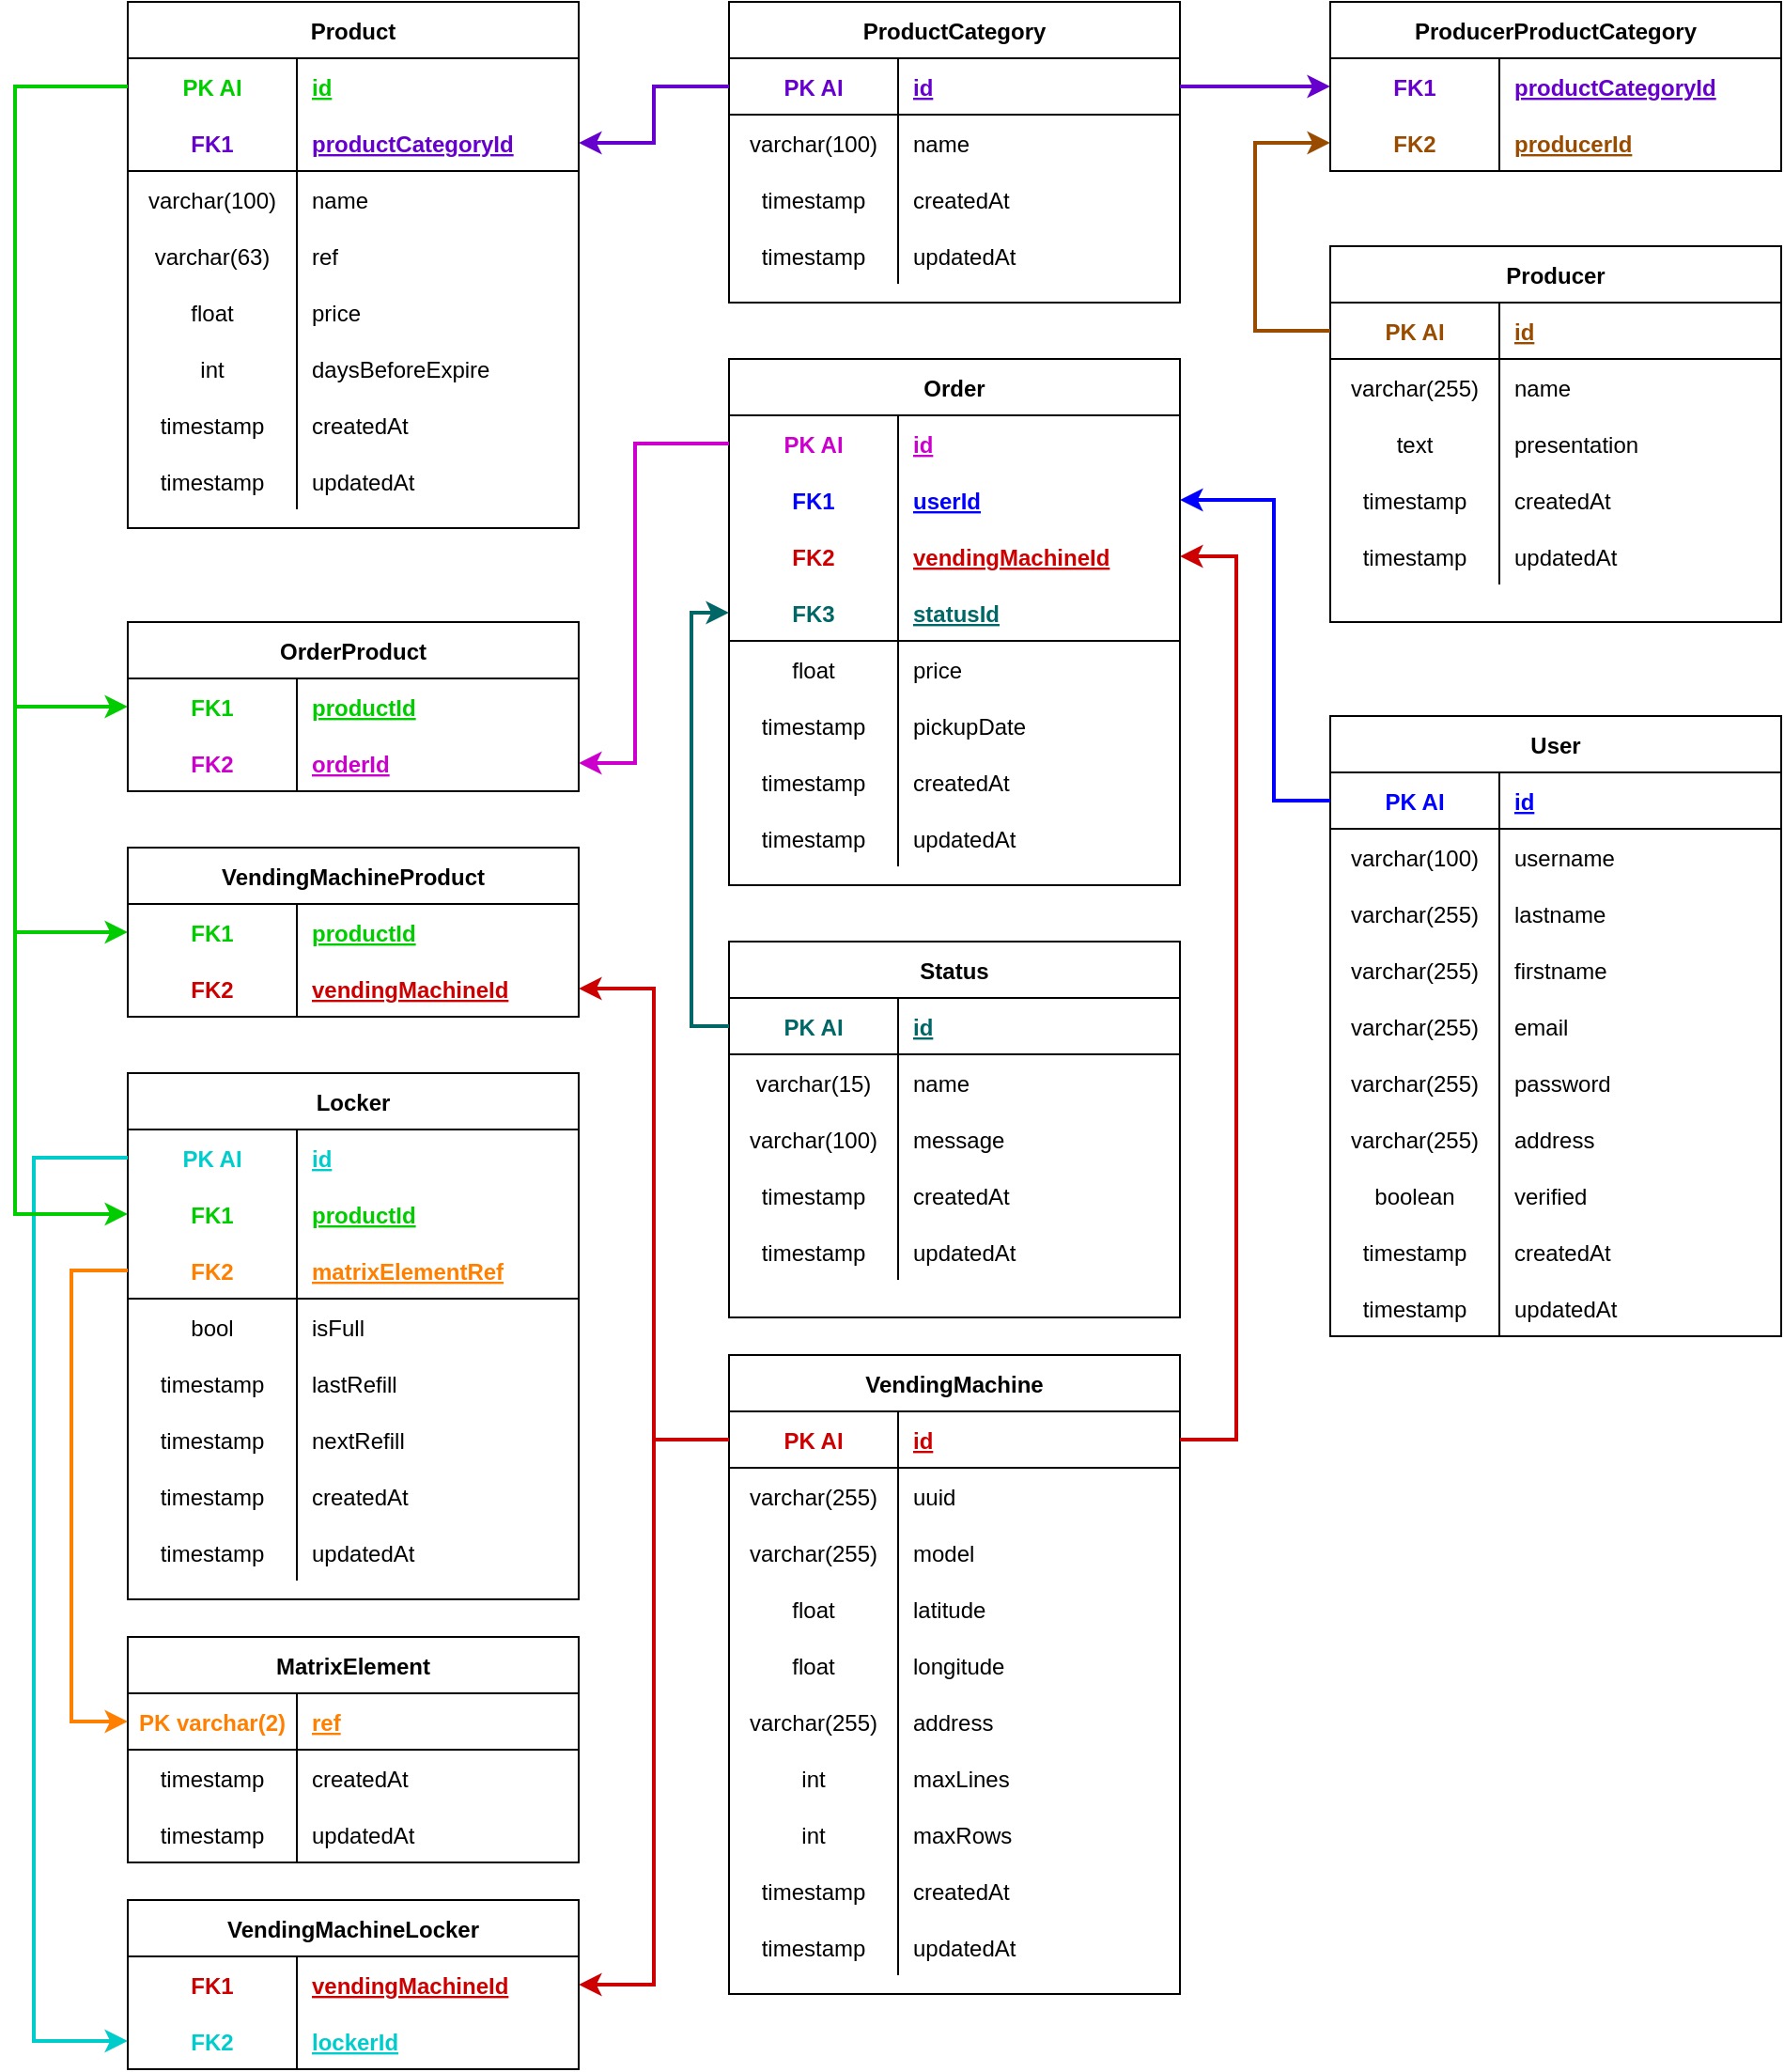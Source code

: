 <mxfile version="14.1.8" type="device"><diagram id="CL8-uOMcaU_VZmwwXIL6" name="Page-1"><mxGraphModel dx="1024" dy="592" grid="1" gridSize="10" guides="1" tooltips="1" connect="1" arrows="1" fold="1" page="1" pageScale="1" pageWidth="827" pageHeight="1169" math="0" shadow="0"><root><mxCell id="0"/><mxCell id="1" parent="0"/><mxCell id="-3GJUuhxc0EuxOWDBfgY-3" value="Product" style="shape=table;startSize=30;container=1;collapsible=1;childLayout=tableLayout;fixedRows=1;rowLines=0;fontStyle=1;align=center;resizeLast=1;" parent="1" vertex="1"><mxGeometry x="80" y="40" width="240" height="280" as="geometry"/></mxCell><mxCell id="-3GJUuhxc0EuxOWDBfgY-4" value="" style="shape=partialRectangle;collapsible=0;dropTarget=0;pointerEvents=0;top=0;left=0;bottom=0;right=0;points=[[0,0.5],[1,0.5]];portConstraint=eastwest;strokeWidth=2;fillColor=none;" parent="-3GJUuhxc0EuxOWDBfgY-3" vertex="1"><mxGeometry y="30" width="240" height="30" as="geometry"/></mxCell><mxCell id="-3GJUuhxc0EuxOWDBfgY-5" value="PK AI" style="shape=partialRectangle;connectable=0;fillColor=none;top=0;left=0;bottom=0;right=0;fontStyle=1;overflow=hidden;fontColor=#00CC00;" parent="-3GJUuhxc0EuxOWDBfgY-4" vertex="1"><mxGeometry width="90" height="30" as="geometry"/></mxCell><mxCell id="-3GJUuhxc0EuxOWDBfgY-6" value="id" style="shape=partialRectangle;connectable=0;fillColor=none;top=0;left=0;bottom=0;right=0;align=left;spacingLeft=6;fontStyle=5;overflow=hidden;fontColor=#00CC00;" parent="-3GJUuhxc0EuxOWDBfgY-4" vertex="1"><mxGeometry x="90" width="150" height="30" as="geometry"/></mxCell><mxCell id="-3GJUuhxc0EuxOWDBfgY-7" value="" style="shape=partialRectangle;collapsible=0;dropTarget=0;pointerEvents=0;fillColor=none;top=0;left=0;bottom=1;right=0;points=[[0,0.5],[1,0.5]];portConstraint=eastwest;" parent="-3GJUuhxc0EuxOWDBfgY-3" vertex="1"><mxGeometry y="60" width="240" height="30" as="geometry"/></mxCell><mxCell id="-3GJUuhxc0EuxOWDBfgY-8" value="FK1" style="shape=partialRectangle;connectable=0;fillColor=none;top=0;left=0;bottom=0;right=0;fontStyle=1;overflow=hidden;fontColor=#6600CC;" parent="-3GJUuhxc0EuxOWDBfgY-7" vertex="1"><mxGeometry width="90" height="30" as="geometry"/></mxCell><mxCell id="-3GJUuhxc0EuxOWDBfgY-9" value="productCategoryId" style="shape=partialRectangle;connectable=0;fillColor=none;top=0;left=0;bottom=0;right=0;align=left;spacingLeft=6;fontStyle=5;overflow=hidden;labelBorderColor=none;fontColor=#6600CC;" parent="-3GJUuhxc0EuxOWDBfgY-7" vertex="1"><mxGeometry x="90" width="150" height="30" as="geometry"/></mxCell><mxCell id="-3GJUuhxc0EuxOWDBfgY-10" value="" style="shape=partialRectangle;collapsible=0;dropTarget=0;pointerEvents=0;fillColor=none;top=0;left=0;bottom=0;right=0;points=[[0,0.5],[1,0.5]];portConstraint=eastwest;" parent="-3GJUuhxc0EuxOWDBfgY-3" vertex="1"><mxGeometry y="90" width="240" height="30" as="geometry"/></mxCell><mxCell id="-3GJUuhxc0EuxOWDBfgY-11" value="varchar(100)" style="shape=partialRectangle;connectable=0;fillColor=none;top=0;left=0;bottom=0;right=0;editable=1;overflow=hidden;" parent="-3GJUuhxc0EuxOWDBfgY-10" vertex="1"><mxGeometry width="90" height="30" as="geometry"/></mxCell><mxCell id="-3GJUuhxc0EuxOWDBfgY-12" value="name" style="shape=partialRectangle;connectable=0;fillColor=none;top=0;left=0;bottom=0;right=0;align=left;spacingLeft=6;overflow=hidden;" parent="-3GJUuhxc0EuxOWDBfgY-10" vertex="1"><mxGeometry x="90" width="150" height="30" as="geometry"/></mxCell><mxCell id="-3GJUuhxc0EuxOWDBfgY-13" value="" style="shape=partialRectangle;collapsible=0;dropTarget=0;pointerEvents=0;fillColor=none;top=0;left=0;bottom=0;right=0;points=[[0,0.5],[1,0.5]];portConstraint=eastwest;" parent="-3GJUuhxc0EuxOWDBfgY-3" vertex="1"><mxGeometry y="120" width="240" height="30" as="geometry"/></mxCell><mxCell id="-3GJUuhxc0EuxOWDBfgY-14" value="varchar(63)" style="shape=partialRectangle;connectable=0;fillColor=none;top=0;left=0;bottom=0;right=0;editable=1;overflow=hidden;" parent="-3GJUuhxc0EuxOWDBfgY-13" vertex="1"><mxGeometry width="90" height="30" as="geometry"/></mxCell><mxCell id="-3GJUuhxc0EuxOWDBfgY-15" value="ref" style="shape=partialRectangle;connectable=0;fillColor=none;top=0;left=0;bottom=0;right=0;align=left;spacingLeft=6;overflow=hidden;" parent="-3GJUuhxc0EuxOWDBfgY-13" vertex="1"><mxGeometry x="90" width="150" height="30" as="geometry"/></mxCell><mxCell id="-3GJUuhxc0EuxOWDBfgY-21" value="" style="shape=partialRectangle;collapsible=0;dropTarget=0;pointerEvents=0;fillColor=none;top=0;left=0;bottom=0;right=0;points=[[0,0.5],[1,0.5]];portConstraint=eastwest;" parent="-3GJUuhxc0EuxOWDBfgY-3" vertex="1"><mxGeometry y="150" width="240" height="30" as="geometry"/></mxCell><mxCell id="-3GJUuhxc0EuxOWDBfgY-22" value="float" style="shape=partialRectangle;connectable=0;fillColor=none;top=0;left=0;bottom=0;right=0;editable=1;overflow=hidden;" parent="-3GJUuhxc0EuxOWDBfgY-21" vertex="1"><mxGeometry width="90" height="30" as="geometry"/></mxCell><mxCell id="-3GJUuhxc0EuxOWDBfgY-23" value="price" style="shape=partialRectangle;connectable=0;fillColor=none;top=0;left=0;bottom=0;right=0;align=left;spacingLeft=6;overflow=hidden;" parent="-3GJUuhxc0EuxOWDBfgY-21" vertex="1"><mxGeometry x="90" width="150" height="30" as="geometry"/></mxCell><mxCell id="GYLqf0Uw1ag65PX8tJUS-128" value="" style="shape=partialRectangle;collapsible=0;dropTarget=0;pointerEvents=0;fillColor=none;top=0;left=0;bottom=0;right=0;points=[[0,0.5],[1,0.5]];portConstraint=eastwest;" parent="-3GJUuhxc0EuxOWDBfgY-3" vertex="1"><mxGeometry y="180" width="240" height="30" as="geometry"/></mxCell><mxCell id="GYLqf0Uw1ag65PX8tJUS-129" value="int" style="shape=partialRectangle;connectable=0;fillColor=none;top=0;left=0;bottom=0;right=0;editable=1;overflow=hidden;" parent="GYLqf0Uw1ag65PX8tJUS-128" vertex="1"><mxGeometry width="90" height="30" as="geometry"/></mxCell><mxCell id="GYLqf0Uw1ag65PX8tJUS-130" value="daysBeforeExpire" style="shape=partialRectangle;connectable=0;fillColor=none;top=0;left=0;bottom=0;right=0;align=left;spacingLeft=6;overflow=hidden;" parent="GYLqf0Uw1ag65PX8tJUS-128" vertex="1"><mxGeometry x="90" width="150" height="30" as="geometry"/></mxCell><mxCell id="-3GJUuhxc0EuxOWDBfgY-18" value="" style="shape=partialRectangle;collapsible=0;dropTarget=0;pointerEvents=0;fillColor=none;top=0;left=0;bottom=0;right=0;points=[[0,0.5],[1,0.5]];portConstraint=eastwest;" parent="-3GJUuhxc0EuxOWDBfgY-3" vertex="1"><mxGeometry y="210" width="240" height="30" as="geometry"/></mxCell><mxCell id="-3GJUuhxc0EuxOWDBfgY-19" value="timestamp" style="shape=partialRectangle;connectable=0;fillColor=none;top=0;left=0;bottom=0;right=0;editable=1;overflow=hidden;" parent="-3GJUuhxc0EuxOWDBfgY-18" vertex="1"><mxGeometry width="90" height="30" as="geometry"/></mxCell><mxCell id="-3GJUuhxc0EuxOWDBfgY-20" value="createdAt" style="shape=partialRectangle;connectable=0;fillColor=none;top=0;left=0;bottom=0;right=0;align=left;spacingLeft=6;overflow=hidden;" parent="-3GJUuhxc0EuxOWDBfgY-18" vertex="1"><mxGeometry x="90" width="150" height="30" as="geometry"/></mxCell><mxCell id="-3GJUuhxc0EuxOWDBfgY-27" value="" style="shape=partialRectangle;collapsible=0;dropTarget=0;pointerEvents=0;fillColor=none;top=0;left=0;bottom=0;right=0;points=[[0,0.5],[1,0.5]];portConstraint=eastwest;" parent="-3GJUuhxc0EuxOWDBfgY-3" vertex="1"><mxGeometry y="240" width="240" height="30" as="geometry"/></mxCell><mxCell id="-3GJUuhxc0EuxOWDBfgY-28" value="timestamp" style="shape=partialRectangle;connectable=0;fillColor=none;top=0;left=0;bottom=0;right=0;editable=1;overflow=hidden;" parent="-3GJUuhxc0EuxOWDBfgY-27" vertex="1"><mxGeometry width="90" height="30" as="geometry"/></mxCell><mxCell id="-3GJUuhxc0EuxOWDBfgY-29" value="updatedAt" style="shape=partialRectangle;connectable=0;fillColor=none;top=0;left=0;bottom=0;right=0;align=left;spacingLeft=6;overflow=hidden;" parent="-3GJUuhxc0EuxOWDBfgY-27" vertex="1"><mxGeometry x="90" width="150" height="30" as="geometry"/></mxCell><mxCell id="-3GJUuhxc0EuxOWDBfgY-30" value="OrderProduct" style="shape=table;startSize=30;container=1;collapsible=1;childLayout=tableLayout;fixedRows=1;rowLines=0;fontStyle=1;align=center;resizeLast=1;" parent="1" vertex="1"><mxGeometry x="80" y="370" width="240" height="90" as="geometry"/></mxCell><mxCell id="-3GJUuhxc0EuxOWDBfgY-31" value="" style="shape=partialRectangle;collapsible=0;dropTarget=0;pointerEvents=0;fillColor=none;top=0;left=0;bottom=0;right=0;points=[[0,0.5],[1,0.5]];portConstraint=eastwest;" parent="-3GJUuhxc0EuxOWDBfgY-30" vertex="1"><mxGeometry y="30" width="240" height="30" as="geometry"/></mxCell><mxCell id="-3GJUuhxc0EuxOWDBfgY-32" value="FK1" style="shape=partialRectangle;connectable=0;fillColor=none;top=0;left=0;bottom=0;right=0;fontStyle=1;overflow=hidden;fontColor=#00CC00;" parent="-3GJUuhxc0EuxOWDBfgY-31" vertex="1"><mxGeometry width="90" height="30" as="geometry"/></mxCell><mxCell id="-3GJUuhxc0EuxOWDBfgY-33" value="productId" style="shape=partialRectangle;connectable=0;fillColor=none;top=0;left=0;bottom=0;right=0;align=left;spacingLeft=6;fontStyle=5;overflow=hidden;fontColor=#00CC00;" parent="-3GJUuhxc0EuxOWDBfgY-31" vertex="1"><mxGeometry x="90" width="150" height="30" as="geometry"/></mxCell><mxCell id="-3GJUuhxc0EuxOWDBfgY-34" value="" style="shape=partialRectangle;collapsible=0;dropTarget=0;pointerEvents=0;fillColor=none;top=0;left=0;bottom=1;right=0;points=[[0,0.5],[1,0.5]];portConstraint=eastwest;" parent="-3GJUuhxc0EuxOWDBfgY-30" vertex="1"><mxGeometry y="60" width="240" height="30" as="geometry"/></mxCell><mxCell id="-3GJUuhxc0EuxOWDBfgY-35" value="FK2" style="shape=partialRectangle;connectable=0;fillColor=none;top=0;left=0;bottom=0;right=0;fontStyle=1;overflow=hidden;fontColor=#CC00CC;" parent="-3GJUuhxc0EuxOWDBfgY-34" vertex="1"><mxGeometry width="90" height="30" as="geometry"/></mxCell><mxCell id="-3GJUuhxc0EuxOWDBfgY-36" value="orderId" style="shape=partialRectangle;connectable=0;fillColor=none;top=0;left=0;bottom=0;right=0;align=left;spacingLeft=6;fontStyle=5;overflow=hidden;fontColor=#CC00CC;" parent="-3GJUuhxc0EuxOWDBfgY-34" vertex="1"><mxGeometry x="90" width="150" height="30" as="geometry"/></mxCell><mxCell id="-3GJUuhxc0EuxOWDBfgY-56" value="VendingMachineProduct" style="shape=table;startSize=30;container=1;collapsible=1;childLayout=tableLayout;fixedRows=1;rowLines=0;fontStyle=1;align=center;resizeLast=1;" parent="1" vertex="1"><mxGeometry x="80" y="490" width="240" height="90" as="geometry"/></mxCell><mxCell id="-3GJUuhxc0EuxOWDBfgY-57" value="" style="shape=partialRectangle;collapsible=0;dropTarget=0;pointerEvents=0;fillColor=none;top=0;left=0;bottom=0;right=0;points=[[0,0.5],[1,0.5]];portConstraint=eastwest;" parent="-3GJUuhxc0EuxOWDBfgY-56" vertex="1"><mxGeometry y="30" width="240" height="30" as="geometry"/></mxCell><mxCell id="-3GJUuhxc0EuxOWDBfgY-58" value="FK1" style="shape=partialRectangle;connectable=0;fillColor=none;top=0;left=0;bottom=0;right=0;fontStyle=1;overflow=hidden;fontColor=#00CC00;" parent="-3GJUuhxc0EuxOWDBfgY-57" vertex="1"><mxGeometry width="90" height="30" as="geometry"/></mxCell><mxCell id="-3GJUuhxc0EuxOWDBfgY-59" value="productId" style="shape=partialRectangle;connectable=0;fillColor=none;top=0;left=0;bottom=0;right=0;align=left;spacingLeft=6;fontStyle=5;overflow=hidden;fontColor=#00CC00;" parent="-3GJUuhxc0EuxOWDBfgY-57" vertex="1"><mxGeometry x="90" width="150" height="30" as="geometry"/></mxCell><mxCell id="-3GJUuhxc0EuxOWDBfgY-60" value="" style="shape=partialRectangle;collapsible=0;dropTarget=0;pointerEvents=0;fillColor=none;top=0;left=0;bottom=1;right=0;points=[[0,0.5],[1,0.5]];portConstraint=eastwest;" parent="-3GJUuhxc0EuxOWDBfgY-56" vertex="1"><mxGeometry y="60" width="240" height="30" as="geometry"/></mxCell><mxCell id="-3GJUuhxc0EuxOWDBfgY-61" value="FK2" style="shape=partialRectangle;connectable=0;fillColor=none;top=0;left=0;bottom=0;right=0;fontStyle=1;overflow=hidden;fontColor=#CC0000;" parent="-3GJUuhxc0EuxOWDBfgY-60" vertex="1"><mxGeometry width="90" height="30" as="geometry"/></mxCell><mxCell id="-3GJUuhxc0EuxOWDBfgY-62" value="vendingMachineId" style="shape=partialRectangle;connectable=0;fillColor=none;top=0;left=0;bottom=0;right=0;align=left;spacingLeft=6;fontStyle=5;overflow=hidden;fontColor=#CC0000;" parent="-3GJUuhxc0EuxOWDBfgY-60" vertex="1"><mxGeometry x="90" width="150" height="30" as="geometry"/></mxCell><mxCell id="-3GJUuhxc0EuxOWDBfgY-64" value="ProductCategory" style="shape=table;startSize=30;container=1;collapsible=1;childLayout=tableLayout;fixedRows=1;rowLines=0;fontStyle=1;align=center;resizeLast=1;" parent="1" vertex="1"><mxGeometry x="400" y="40" width="240" height="160" as="geometry"/></mxCell><mxCell id="-3GJUuhxc0EuxOWDBfgY-68" value="" style="shape=partialRectangle;collapsible=0;dropTarget=0;pointerEvents=0;fillColor=none;top=0;left=0;bottom=1;right=0;points=[[0,0.5],[1,0.5]];portConstraint=eastwest;" parent="-3GJUuhxc0EuxOWDBfgY-64" vertex="1"><mxGeometry y="30" width="240" height="30" as="geometry"/></mxCell><mxCell id="-3GJUuhxc0EuxOWDBfgY-69" value="PK AI" style="shape=partialRectangle;connectable=0;fillColor=none;top=0;left=0;bottom=0;right=0;fontStyle=1;overflow=hidden;fontColor=#6600CC;" parent="-3GJUuhxc0EuxOWDBfgY-68" vertex="1"><mxGeometry width="90" height="30" as="geometry"/></mxCell><mxCell id="-3GJUuhxc0EuxOWDBfgY-70" value="id" style="shape=partialRectangle;connectable=0;fillColor=none;top=0;left=0;bottom=0;right=0;align=left;spacingLeft=6;fontStyle=5;overflow=hidden;fontColor=#6600CC;" parent="-3GJUuhxc0EuxOWDBfgY-68" vertex="1"><mxGeometry x="90" width="150" height="30" as="geometry"/></mxCell><mxCell id="-3GJUuhxc0EuxOWDBfgY-71" value="" style="shape=partialRectangle;collapsible=0;dropTarget=0;pointerEvents=0;fillColor=none;top=0;left=0;bottom=0;right=0;points=[[0,0.5],[1,0.5]];portConstraint=eastwest;" parent="-3GJUuhxc0EuxOWDBfgY-64" vertex="1"><mxGeometry y="60" width="240" height="30" as="geometry"/></mxCell><mxCell id="-3GJUuhxc0EuxOWDBfgY-72" value="varchar(100)" style="shape=partialRectangle;connectable=0;fillColor=none;top=0;left=0;bottom=0;right=0;editable=1;overflow=hidden;" parent="-3GJUuhxc0EuxOWDBfgY-71" vertex="1"><mxGeometry width="90" height="30" as="geometry"/></mxCell><mxCell id="-3GJUuhxc0EuxOWDBfgY-73" value="name" style="shape=partialRectangle;connectable=0;fillColor=none;top=0;left=0;bottom=0;right=0;align=left;spacingLeft=6;overflow=hidden;" parent="-3GJUuhxc0EuxOWDBfgY-71" vertex="1"><mxGeometry x="90" width="150" height="30" as="geometry"/></mxCell><mxCell id="-3GJUuhxc0EuxOWDBfgY-83" value="" style="shape=partialRectangle;collapsible=0;dropTarget=0;pointerEvents=0;fillColor=none;top=0;left=0;bottom=0;right=0;points=[[0,0.5],[1,0.5]];portConstraint=eastwest;" parent="-3GJUuhxc0EuxOWDBfgY-64" vertex="1"><mxGeometry y="90" width="240" height="30" as="geometry"/></mxCell><mxCell id="-3GJUuhxc0EuxOWDBfgY-84" value="timestamp" style="shape=partialRectangle;connectable=0;fillColor=none;top=0;left=0;bottom=0;right=0;editable=1;overflow=hidden;" parent="-3GJUuhxc0EuxOWDBfgY-83" vertex="1"><mxGeometry width="90" height="30" as="geometry"/></mxCell><mxCell id="-3GJUuhxc0EuxOWDBfgY-85" value="createdAt" style="shape=partialRectangle;connectable=0;fillColor=none;top=0;left=0;bottom=0;right=0;align=left;spacingLeft=6;overflow=hidden;" parent="-3GJUuhxc0EuxOWDBfgY-83" vertex="1"><mxGeometry x="90" width="150" height="30" as="geometry"/></mxCell><mxCell id="-3GJUuhxc0EuxOWDBfgY-86" value="" style="shape=partialRectangle;collapsible=0;dropTarget=0;pointerEvents=0;fillColor=none;top=0;left=0;bottom=0;right=0;points=[[0,0.5],[1,0.5]];portConstraint=eastwest;" parent="-3GJUuhxc0EuxOWDBfgY-64" vertex="1"><mxGeometry y="120" width="240" height="30" as="geometry"/></mxCell><mxCell id="-3GJUuhxc0EuxOWDBfgY-87" value="timestamp" style="shape=partialRectangle;connectable=0;fillColor=none;top=0;left=0;bottom=0;right=0;editable=1;overflow=hidden;" parent="-3GJUuhxc0EuxOWDBfgY-86" vertex="1"><mxGeometry width="90" height="30" as="geometry"/></mxCell><mxCell id="-3GJUuhxc0EuxOWDBfgY-88" value="updatedAt" style="shape=partialRectangle;connectable=0;fillColor=none;top=0;left=0;bottom=0;right=0;align=left;spacingLeft=6;overflow=hidden;" parent="-3GJUuhxc0EuxOWDBfgY-86" vertex="1"><mxGeometry x="90" width="150" height="30" as="geometry"/></mxCell><mxCell id="-3GJUuhxc0EuxOWDBfgY-90" value="ProducerProductCategory" style="shape=table;startSize=30;container=1;collapsible=1;childLayout=tableLayout;fixedRows=1;rowLines=0;fontStyle=1;align=center;resizeLast=1;" parent="1" vertex="1"><mxGeometry x="720" y="40" width="240" height="90" as="geometry"/></mxCell><mxCell id="-3GJUuhxc0EuxOWDBfgY-91" value="" style="shape=partialRectangle;collapsible=0;dropTarget=0;pointerEvents=0;fillColor=none;top=0;left=0;bottom=0;right=0;points=[[0,0.5],[1,0.5]];portConstraint=eastwest;" parent="-3GJUuhxc0EuxOWDBfgY-90" vertex="1"><mxGeometry y="30" width="240" height="30" as="geometry"/></mxCell><mxCell id="-3GJUuhxc0EuxOWDBfgY-92" value="FK1" style="shape=partialRectangle;connectable=0;fillColor=none;top=0;left=0;bottom=0;right=0;fontStyle=1;overflow=hidden;fontColor=#6600CC;" parent="-3GJUuhxc0EuxOWDBfgY-91" vertex="1"><mxGeometry width="90" height="30" as="geometry"/></mxCell><mxCell id="-3GJUuhxc0EuxOWDBfgY-93" value="productCategoryId" style="shape=partialRectangle;connectable=0;fillColor=none;top=0;left=0;bottom=0;right=0;align=left;spacingLeft=6;fontStyle=5;overflow=hidden;fontColor=#6600CC;" parent="-3GJUuhxc0EuxOWDBfgY-91" vertex="1"><mxGeometry x="90" width="150" height="30" as="geometry"/></mxCell><mxCell id="-3GJUuhxc0EuxOWDBfgY-94" value="" style="shape=partialRectangle;collapsible=0;dropTarget=0;pointerEvents=0;fillColor=none;top=0;left=0;bottom=1;right=0;points=[[0,0.5],[1,0.5]];portConstraint=eastwest;" parent="-3GJUuhxc0EuxOWDBfgY-90" vertex="1"><mxGeometry y="60" width="240" height="30" as="geometry"/></mxCell><mxCell id="-3GJUuhxc0EuxOWDBfgY-95" value="FK2" style="shape=partialRectangle;connectable=0;fillColor=none;top=0;left=0;bottom=0;right=0;fontStyle=1;overflow=hidden;fontColor=#994C00;" parent="-3GJUuhxc0EuxOWDBfgY-94" vertex="1"><mxGeometry width="90" height="30" as="geometry"/></mxCell><mxCell id="-3GJUuhxc0EuxOWDBfgY-96" value="producerId" style="shape=partialRectangle;connectable=0;fillColor=none;top=0;left=0;bottom=0;right=0;align=left;spacingLeft=6;fontStyle=5;overflow=hidden;fontColor=#994C00;" parent="-3GJUuhxc0EuxOWDBfgY-94" vertex="1"><mxGeometry x="90" width="150" height="30" as="geometry"/></mxCell><mxCell id="-3GJUuhxc0EuxOWDBfgY-98" value="Producer" style="shape=table;startSize=30;container=1;collapsible=1;childLayout=tableLayout;fixedRows=1;rowLines=0;fontStyle=1;align=center;resizeLast=1;" parent="1" vertex="1"><mxGeometry x="720" y="170" width="240" height="200" as="geometry"/></mxCell><mxCell id="-3GJUuhxc0EuxOWDBfgY-99" value="" style="shape=partialRectangle;collapsible=0;dropTarget=0;pointerEvents=0;fillColor=none;top=0;left=0;bottom=1;right=0;points=[[0,0.5],[1,0.5]];portConstraint=eastwest;" parent="-3GJUuhxc0EuxOWDBfgY-98" vertex="1"><mxGeometry y="30" width="240" height="30" as="geometry"/></mxCell><mxCell id="-3GJUuhxc0EuxOWDBfgY-100" value="PK AI" style="shape=partialRectangle;connectable=0;fillColor=none;top=0;left=0;bottom=0;right=0;fontStyle=1;overflow=hidden;fontColor=#994C00;" parent="-3GJUuhxc0EuxOWDBfgY-99" vertex="1"><mxGeometry width="90" height="30" as="geometry"/></mxCell><mxCell id="-3GJUuhxc0EuxOWDBfgY-101" value="id" style="shape=partialRectangle;connectable=0;fillColor=none;top=0;left=0;bottom=0;right=0;align=left;spacingLeft=6;fontStyle=5;overflow=hidden;fontColor=#994C00;" parent="-3GJUuhxc0EuxOWDBfgY-99" vertex="1"><mxGeometry x="90" width="150" height="30" as="geometry"/></mxCell><mxCell id="-3GJUuhxc0EuxOWDBfgY-102" value="" style="shape=partialRectangle;collapsible=0;dropTarget=0;pointerEvents=0;fillColor=none;top=0;left=0;bottom=0;right=0;points=[[0,0.5],[1,0.5]];portConstraint=eastwest;" parent="-3GJUuhxc0EuxOWDBfgY-98" vertex="1"><mxGeometry y="60" width="240" height="30" as="geometry"/></mxCell><mxCell id="-3GJUuhxc0EuxOWDBfgY-103" value="varchar(255)" style="shape=partialRectangle;connectable=0;fillColor=none;top=0;left=0;bottom=0;right=0;editable=1;overflow=hidden;" parent="-3GJUuhxc0EuxOWDBfgY-102" vertex="1"><mxGeometry width="90" height="30" as="geometry"/></mxCell><mxCell id="-3GJUuhxc0EuxOWDBfgY-104" value="name" style="shape=partialRectangle;connectable=0;fillColor=none;top=0;left=0;bottom=0;right=0;align=left;spacingLeft=6;overflow=hidden;" parent="-3GJUuhxc0EuxOWDBfgY-102" vertex="1"><mxGeometry x="90" width="150" height="30" as="geometry"/></mxCell><mxCell id="-3GJUuhxc0EuxOWDBfgY-112" value="" style="shape=partialRectangle;collapsible=0;dropTarget=0;pointerEvents=0;fillColor=none;top=0;left=0;bottom=0;right=0;points=[[0,0.5],[1,0.5]];portConstraint=eastwest;" parent="-3GJUuhxc0EuxOWDBfgY-98" vertex="1"><mxGeometry y="90" width="240" height="30" as="geometry"/></mxCell><mxCell id="-3GJUuhxc0EuxOWDBfgY-113" value="text" style="shape=partialRectangle;connectable=0;fillColor=none;top=0;left=0;bottom=0;right=0;editable=1;overflow=hidden;" parent="-3GJUuhxc0EuxOWDBfgY-112" vertex="1"><mxGeometry width="90" height="30" as="geometry"/></mxCell><mxCell id="-3GJUuhxc0EuxOWDBfgY-114" value="presentation" style="shape=partialRectangle;connectable=0;fillColor=none;top=0;left=0;bottom=0;right=0;align=left;spacingLeft=6;overflow=hidden;" parent="-3GJUuhxc0EuxOWDBfgY-112" vertex="1"><mxGeometry x="90" width="150" height="30" as="geometry"/></mxCell><mxCell id="-3GJUuhxc0EuxOWDBfgY-105" value="" style="shape=partialRectangle;collapsible=0;dropTarget=0;pointerEvents=0;fillColor=none;top=0;left=0;bottom=0;right=0;points=[[0,0.5],[1,0.5]];portConstraint=eastwest;" parent="-3GJUuhxc0EuxOWDBfgY-98" vertex="1"><mxGeometry y="120" width="240" height="30" as="geometry"/></mxCell><mxCell id="-3GJUuhxc0EuxOWDBfgY-106" value="timestamp" style="shape=partialRectangle;connectable=0;fillColor=none;top=0;left=0;bottom=0;right=0;editable=1;overflow=hidden;" parent="-3GJUuhxc0EuxOWDBfgY-105" vertex="1"><mxGeometry width="90" height="30" as="geometry"/></mxCell><mxCell id="-3GJUuhxc0EuxOWDBfgY-107" value="createdAt" style="shape=partialRectangle;connectable=0;fillColor=none;top=0;left=0;bottom=0;right=0;align=left;spacingLeft=6;overflow=hidden;" parent="-3GJUuhxc0EuxOWDBfgY-105" vertex="1"><mxGeometry x="90" width="150" height="30" as="geometry"/></mxCell><mxCell id="-3GJUuhxc0EuxOWDBfgY-108" value="" style="shape=partialRectangle;collapsible=0;dropTarget=0;pointerEvents=0;fillColor=none;top=0;left=0;bottom=0;right=0;points=[[0,0.5],[1,0.5]];portConstraint=eastwest;" parent="-3GJUuhxc0EuxOWDBfgY-98" vertex="1"><mxGeometry y="150" width="240" height="30" as="geometry"/></mxCell><mxCell id="-3GJUuhxc0EuxOWDBfgY-109" value="timestamp" style="shape=partialRectangle;connectable=0;fillColor=none;top=0;left=0;bottom=0;right=0;editable=1;overflow=hidden;" parent="-3GJUuhxc0EuxOWDBfgY-108" vertex="1"><mxGeometry width="90" height="30" as="geometry"/></mxCell><mxCell id="-3GJUuhxc0EuxOWDBfgY-110" value="updatedAt" style="shape=partialRectangle;connectable=0;fillColor=none;top=0;left=0;bottom=0;right=0;align=left;spacingLeft=6;overflow=hidden;" parent="-3GJUuhxc0EuxOWDBfgY-108" vertex="1"><mxGeometry x="90" width="150" height="30" as="geometry"/></mxCell><mxCell id="-3GJUuhxc0EuxOWDBfgY-115" value="Order" style="shape=table;startSize=30;container=1;collapsible=1;childLayout=tableLayout;fixedRows=1;rowLines=0;fontStyle=1;align=center;resizeLast=1;" parent="1" vertex="1"><mxGeometry x="400" y="230" width="240" height="280" as="geometry"/></mxCell><mxCell id="-3GJUuhxc0EuxOWDBfgY-116" value="" style="shape=partialRectangle;collapsible=0;dropTarget=0;pointerEvents=0;fillColor=none;top=0;left=0;bottom=0;right=0;points=[[0,0.5],[1,0.5]];portConstraint=eastwest;" parent="-3GJUuhxc0EuxOWDBfgY-115" vertex="1"><mxGeometry y="30" width="240" height="30" as="geometry"/></mxCell><mxCell id="-3GJUuhxc0EuxOWDBfgY-117" value="PK AI" style="shape=partialRectangle;connectable=0;fillColor=none;top=0;left=0;bottom=0;right=0;fontStyle=1;overflow=hidden;fontColor=#CC00CC;" parent="-3GJUuhxc0EuxOWDBfgY-116" vertex="1"><mxGeometry width="90" height="30" as="geometry"/></mxCell><mxCell id="-3GJUuhxc0EuxOWDBfgY-118" value="id" style="shape=partialRectangle;connectable=0;fillColor=none;top=0;left=0;bottom=0;right=0;align=left;spacingLeft=6;fontStyle=5;overflow=hidden;fontColor=#CC00CC;" parent="-3GJUuhxc0EuxOWDBfgY-116" vertex="1"><mxGeometry x="90" width="150" height="30" as="geometry"/></mxCell><mxCell id="-3GJUuhxc0EuxOWDBfgY-143" value="" style="shape=partialRectangle;collapsible=0;dropTarget=0;pointerEvents=0;fillColor=none;top=0;left=0;bottom=0;right=0;points=[[0,0.5],[1,0.5]];portConstraint=eastwest;" parent="-3GJUuhxc0EuxOWDBfgY-115" vertex="1"><mxGeometry y="60" width="240" height="30" as="geometry"/></mxCell><mxCell id="-3GJUuhxc0EuxOWDBfgY-144" value="FK1" style="shape=partialRectangle;connectable=0;fillColor=none;top=0;left=0;bottom=0;right=0;fontStyle=1;overflow=hidden;fontColor=#0000FF;" parent="-3GJUuhxc0EuxOWDBfgY-143" vertex="1"><mxGeometry width="90" height="30" as="geometry"/></mxCell><mxCell id="-3GJUuhxc0EuxOWDBfgY-145" value="userId" style="shape=partialRectangle;connectable=0;fillColor=none;top=0;left=0;bottom=0;right=0;align=left;spacingLeft=6;fontStyle=5;overflow=hidden;fontColor=#0000FF;" parent="-3GJUuhxc0EuxOWDBfgY-143" vertex="1"><mxGeometry x="90" width="150" height="30" as="geometry"/></mxCell><mxCell id="-3GJUuhxc0EuxOWDBfgY-146" value="" style="shape=partialRectangle;collapsible=0;dropTarget=0;pointerEvents=0;fillColor=none;top=0;left=0;bottom=0;right=0;points=[[0,0.5],[1,0.5]];portConstraint=eastwest;" parent="-3GJUuhxc0EuxOWDBfgY-115" vertex="1"><mxGeometry y="90" width="240" height="30" as="geometry"/></mxCell><mxCell id="-3GJUuhxc0EuxOWDBfgY-147" value="FK2" style="shape=partialRectangle;connectable=0;fillColor=none;top=0;left=0;bottom=0;right=0;fontStyle=1;overflow=hidden;fontColor=#CC0000;" parent="-3GJUuhxc0EuxOWDBfgY-146" vertex="1"><mxGeometry width="90" height="30" as="geometry"/></mxCell><mxCell id="-3GJUuhxc0EuxOWDBfgY-148" value="vendingMachineId " style="shape=partialRectangle;connectable=0;fillColor=none;top=0;left=0;bottom=0;right=0;align=left;spacingLeft=6;fontStyle=5;overflow=hidden;fontColor=#CC0000;" parent="-3GJUuhxc0EuxOWDBfgY-146" vertex="1"><mxGeometry x="90" width="150" height="30" as="geometry"/></mxCell><mxCell id="-3GJUuhxc0EuxOWDBfgY-119" value="" style="shape=partialRectangle;collapsible=0;dropTarget=0;pointerEvents=0;fillColor=none;top=0;left=0;bottom=1;right=0;points=[[0,0.5],[1,0.5]];portConstraint=eastwest;" parent="-3GJUuhxc0EuxOWDBfgY-115" vertex="1"><mxGeometry y="120" width="240" height="30" as="geometry"/></mxCell><mxCell id="-3GJUuhxc0EuxOWDBfgY-120" value="FK3" style="shape=partialRectangle;connectable=0;fillColor=none;top=0;left=0;bottom=0;right=0;fontStyle=1;overflow=hidden;fontColor=#006666;" parent="-3GJUuhxc0EuxOWDBfgY-119" vertex="1"><mxGeometry width="90" height="30" as="geometry"/></mxCell><mxCell id="-3GJUuhxc0EuxOWDBfgY-121" value="statusId" style="shape=partialRectangle;connectable=0;fillColor=none;top=0;left=0;bottom=0;right=0;align=left;spacingLeft=6;fontStyle=5;overflow=hidden;fontColor=#006666;" parent="-3GJUuhxc0EuxOWDBfgY-119" vertex="1"><mxGeometry x="90" width="150" height="30" as="geometry"/></mxCell><mxCell id="-3GJUuhxc0EuxOWDBfgY-128" value="" style="shape=partialRectangle;collapsible=0;dropTarget=0;pointerEvents=0;fillColor=none;top=0;left=0;bottom=0;right=0;points=[[0,0.5],[1,0.5]];portConstraint=eastwest;" parent="-3GJUuhxc0EuxOWDBfgY-115" vertex="1"><mxGeometry y="150" width="240" height="30" as="geometry"/></mxCell><mxCell id="-3GJUuhxc0EuxOWDBfgY-129" value="float" style="shape=partialRectangle;connectable=0;fillColor=none;top=0;left=0;bottom=0;right=0;editable=1;overflow=hidden;" parent="-3GJUuhxc0EuxOWDBfgY-128" vertex="1"><mxGeometry width="90" height="30" as="geometry"/></mxCell><mxCell id="-3GJUuhxc0EuxOWDBfgY-130" value="price" style="shape=partialRectangle;connectable=0;fillColor=none;top=0;left=0;bottom=0;right=0;align=left;spacingLeft=6;overflow=hidden;" parent="-3GJUuhxc0EuxOWDBfgY-128" vertex="1"><mxGeometry x="90" width="150" height="30" as="geometry"/></mxCell><mxCell id="-3GJUuhxc0EuxOWDBfgY-131" value="" style="shape=partialRectangle;collapsible=0;dropTarget=0;pointerEvents=0;fillColor=none;top=0;left=0;bottom=0;right=0;points=[[0,0.5],[1,0.5]];portConstraint=eastwest;" parent="-3GJUuhxc0EuxOWDBfgY-115" vertex="1"><mxGeometry y="180" width="240" height="30" as="geometry"/></mxCell><mxCell id="-3GJUuhxc0EuxOWDBfgY-132" value="timestamp" style="shape=partialRectangle;connectable=0;fillColor=none;top=0;left=0;bottom=0;right=0;editable=1;overflow=hidden;" parent="-3GJUuhxc0EuxOWDBfgY-131" vertex="1"><mxGeometry width="90" height="30" as="geometry"/></mxCell><mxCell id="-3GJUuhxc0EuxOWDBfgY-133" value="pickupDate" style="shape=partialRectangle;connectable=0;fillColor=none;top=0;left=0;bottom=0;right=0;align=left;spacingLeft=6;overflow=hidden;" parent="-3GJUuhxc0EuxOWDBfgY-131" vertex="1"><mxGeometry x="90" width="150" height="30" as="geometry"/></mxCell><mxCell id="-3GJUuhxc0EuxOWDBfgY-134" value="" style="shape=partialRectangle;collapsible=0;dropTarget=0;pointerEvents=0;fillColor=none;top=0;left=0;bottom=0;right=0;points=[[0,0.5],[1,0.5]];portConstraint=eastwest;" parent="-3GJUuhxc0EuxOWDBfgY-115" vertex="1"><mxGeometry y="210" width="240" height="30" as="geometry"/></mxCell><mxCell id="-3GJUuhxc0EuxOWDBfgY-135" value="timestamp" style="shape=partialRectangle;connectable=0;fillColor=none;top=0;left=0;bottom=0;right=0;editable=1;overflow=hidden;" parent="-3GJUuhxc0EuxOWDBfgY-134" vertex="1"><mxGeometry width="90" height="30" as="geometry"/></mxCell><mxCell id="-3GJUuhxc0EuxOWDBfgY-136" value="createdAt" style="shape=partialRectangle;connectable=0;fillColor=none;top=0;left=0;bottom=0;right=0;align=left;spacingLeft=6;overflow=hidden;" parent="-3GJUuhxc0EuxOWDBfgY-134" vertex="1"><mxGeometry x="90" width="150" height="30" as="geometry"/></mxCell><mxCell id="-3GJUuhxc0EuxOWDBfgY-137" value="" style="shape=partialRectangle;collapsible=0;dropTarget=0;pointerEvents=0;fillColor=none;top=0;left=0;bottom=0;right=0;points=[[0,0.5],[1,0.5]];portConstraint=eastwest;" parent="-3GJUuhxc0EuxOWDBfgY-115" vertex="1"><mxGeometry y="240" width="240" height="30" as="geometry"/></mxCell><mxCell id="-3GJUuhxc0EuxOWDBfgY-138" value="timestamp" style="shape=partialRectangle;connectable=0;fillColor=none;top=0;left=0;bottom=0;right=0;editable=1;overflow=hidden;" parent="-3GJUuhxc0EuxOWDBfgY-137" vertex="1"><mxGeometry width="90" height="30" as="geometry"/></mxCell><mxCell id="-3GJUuhxc0EuxOWDBfgY-139" value="updatedAt" style="shape=partialRectangle;connectable=0;fillColor=none;top=0;left=0;bottom=0;right=0;align=left;spacingLeft=6;overflow=hidden;" parent="-3GJUuhxc0EuxOWDBfgY-137" vertex="1"><mxGeometry x="90" width="150" height="30" as="geometry"/></mxCell><mxCell id="-3GJUuhxc0EuxOWDBfgY-182" value="Status" style="shape=table;startSize=30;container=1;collapsible=1;childLayout=tableLayout;fixedRows=1;rowLines=0;fontStyle=1;align=center;resizeLast=1;" parent="1" vertex="1"><mxGeometry x="400" y="540" width="240" height="200" as="geometry"/></mxCell><mxCell id="-3GJUuhxc0EuxOWDBfgY-183" value="" style="shape=partialRectangle;collapsible=0;dropTarget=0;pointerEvents=0;fillColor=none;top=0;left=0;bottom=1;right=0;points=[[0,0.5],[1,0.5]];portConstraint=eastwest;" parent="-3GJUuhxc0EuxOWDBfgY-182" vertex="1"><mxGeometry y="30" width="240" height="30" as="geometry"/></mxCell><mxCell id="-3GJUuhxc0EuxOWDBfgY-184" value="PK AI" style="shape=partialRectangle;connectable=0;fillColor=none;top=0;left=0;bottom=0;right=0;fontStyle=1;overflow=hidden;fontColor=#006666;" parent="-3GJUuhxc0EuxOWDBfgY-183" vertex="1"><mxGeometry width="90" height="30" as="geometry"/></mxCell><mxCell id="-3GJUuhxc0EuxOWDBfgY-185" value="id" style="shape=partialRectangle;connectable=0;fillColor=none;top=0;left=0;bottom=0;right=0;align=left;spacingLeft=6;fontStyle=5;overflow=hidden;fontColor=#006666;" parent="-3GJUuhxc0EuxOWDBfgY-183" vertex="1"><mxGeometry x="90" width="150" height="30" as="geometry"/></mxCell><mxCell id="-3GJUuhxc0EuxOWDBfgY-186" value="" style="shape=partialRectangle;collapsible=0;dropTarget=0;pointerEvents=0;fillColor=none;top=0;left=0;bottom=0;right=0;points=[[0,0.5],[1,0.5]];portConstraint=eastwest;" parent="-3GJUuhxc0EuxOWDBfgY-182" vertex="1"><mxGeometry y="60" width="240" height="30" as="geometry"/></mxCell><mxCell id="-3GJUuhxc0EuxOWDBfgY-187" value="varchar(15)" style="shape=partialRectangle;connectable=0;fillColor=none;top=0;left=0;bottom=0;right=0;editable=1;overflow=hidden;" parent="-3GJUuhxc0EuxOWDBfgY-186" vertex="1"><mxGeometry width="90" height="30" as="geometry"/></mxCell><mxCell id="-3GJUuhxc0EuxOWDBfgY-188" value="name" style="shape=partialRectangle;connectable=0;fillColor=none;top=0;left=0;bottom=0;right=0;align=left;spacingLeft=6;overflow=hidden;" parent="-3GJUuhxc0EuxOWDBfgY-186" vertex="1"><mxGeometry x="90" width="150" height="30" as="geometry"/></mxCell><mxCell id="-3GJUuhxc0EuxOWDBfgY-189" value="" style="shape=partialRectangle;collapsible=0;dropTarget=0;pointerEvents=0;fillColor=none;top=0;left=0;bottom=0;right=0;points=[[0,0.5],[1,0.5]];portConstraint=eastwest;" parent="-3GJUuhxc0EuxOWDBfgY-182" vertex="1"><mxGeometry y="90" width="240" height="30" as="geometry"/></mxCell><mxCell id="-3GJUuhxc0EuxOWDBfgY-190" value="varchar(100)" style="shape=partialRectangle;connectable=0;fillColor=none;top=0;left=0;bottom=0;right=0;editable=1;overflow=hidden;" parent="-3GJUuhxc0EuxOWDBfgY-189" vertex="1"><mxGeometry width="90" height="30" as="geometry"/></mxCell><mxCell id="-3GJUuhxc0EuxOWDBfgY-191" value="message" style="shape=partialRectangle;connectable=0;fillColor=none;top=0;left=0;bottom=0;right=0;align=left;spacingLeft=6;overflow=hidden;" parent="-3GJUuhxc0EuxOWDBfgY-189" vertex="1"><mxGeometry x="90" width="150" height="30" as="geometry"/></mxCell><mxCell id="-3GJUuhxc0EuxOWDBfgY-192" value="" style="shape=partialRectangle;collapsible=0;dropTarget=0;pointerEvents=0;fillColor=none;top=0;left=0;bottom=0;right=0;points=[[0,0.5],[1,0.5]];portConstraint=eastwest;" parent="-3GJUuhxc0EuxOWDBfgY-182" vertex="1"><mxGeometry y="120" width="240" height="30" as="geometry"/></mxCell><mxCell id="-3GJUuhxc0EuxOWDBfgY-193" value="timestamp" style="shape=partialRectangle;connectable=0;fillColor=none;top=0;left=0;bottom=0;right=0;editable=1;overflow=hidden;" parent="-3GJUuhxc0EuxOWDBfgY-192" vertex="1"><mxGeometry width="90" height="30" as="geometry"/></mxCell><mxCell id="-3GJUuhxc0EuxOWDBfgY-194" value="createdAt" style="shape=partialRectangle;connectable=0;fillColor=none;top=0;left=0;bottom=0;right=0;align=left;spacingLeft=6;overflow=hidden;" parent="-3GJUuhxc0EuxOWDBfgY-192" vertex="1"><mxGeometry x="90" width="150" height="30" as="geometry"/></mxCell><mxCell id="-3GJUuhxc0EuxOWDBfgY-195" value="" style="shape=partialRectangle;collapsible=0;dropTarget=0;pointerEvents=0;fillColor=none;top=0;left=0;bottom=0;right=0;points=[[0,0.5],[1,0.5]];portConstraint=eastwest;" parent="-3GJUuhxc0EuxOWDBfgY-182" vertex="1"><mxGeometry y="150" width="240" height="30" as="geometry"/></mxCell><mxCell id="-3GJUuhxc0EuxOWDBfgY-196" value="timestamp" style="shape=partialRectangle;connectable=0;fillColor=none;top=0;left=0;bottom=0;right=0;editable=1;overflow=hidden;" parent="-3GJUuhxc0EuxOWDBfgY-195" vertex="1"><mxGeometry width="90" height="30" as="geometry"/></mxCell><mxCell id="-3GJUuhxc0EuxOWDBfgY-197" value="updatedAt" style="shape=partialRectangle;connectable=0;fillColor=none;top=0;left=0;bottom=0;right=0;align=left;spacingLeft=6;overflow=hidden;" parent="-3GJUuhxc0EuxOWDBfgY-195" vertex="1"><mxGeometry x="90" width="150" height="30" as="geometry"/></mxCell><mxCell id="-3GJUuhxc0EuxOWDBfgY-253" value="User" style="shape=table;startSize=30;container=1;collapsible=1;childLayout=tableLayout;fixedRows=1;rowLines=0;fontStyle=1;align=center;resizeLast=1;" parent="1" vertex="1"><mxGeometry x="720" y="420" width="240" height="330" as="geometry"/></mxCell><mxCell id="-3GJUuhxc0EuxOWDBfgY-254" value="" style="shape=partialRectangle;collapsible=0;dropTarget=0;pointerEvents=0;fillColor=none;top=0;left=0;bottom=1;right=0;points=[[0,0.5],[1,0.5]];portConstraint=eastwest;" parent="-3GJUuhxc0EuxOWDBfgY-253" vertex="1"><mxGeometry y="30" width="240" height="30" as="geometry"/></mxCell><mxCell id="-3GJUuhxc0EuxOWDBfgY-255" value="PK AI" style="shape=partialRectangle;connectable=0;fillColor=none;top=0;left=0;bottom=0;right=0;fontStyle=1;overflow=hidden;fontColor=#0000FF;" parent="-3GJUuhxc0EuxOWDBfgY-254" vertex="1"><mxGeometry width="90" height="30" as="geometry"/></mxCell><mxCell id="-3GJUuhxc0EuxOWDBfgY-256" value="id" style="shape=partialRectangle;connectable=0;fillColor=none;top=0;left=0;bottom=0;right=0;align=left;spacingLeft=6;fontStyle=5;overflow=hidden;strokeColor=#FF3333;fontColor=#0000FF;" parent="-3GJUuhxc0EuxOWDBfgY-254" vertex="1"><mxGeometry x="90" width="150" height="30" as="geometry"/></mxCell><mxCell id="-3GJUuhxc0EuxOWDBfgY-257" value="" style="shape=partialRectangle;collapsible=0;dropTarget=0;pointerEvents=0;fillColor=none;top=0;left=0;bottom=0;right=0;points=[[0,0.5],[1,0.5]];portConstraint=eastwest;" parent="-3GJUuhxc0EuxOWDBfgY-253" vertex="1"><mxGeometry y="60" width="240" height="30" as="geometry"/></mxCell><mxCell id="-3GJUuhxc0EuxOWDBfgY-258" value="varchar(100)" style="shape=partialRectangle;connectable=0;fillColor=none;top=0;left=0;bottom=0;right=0;editable=1;overflow=hidden;" parent="-3GJUuhxc0EuxOWDBfgY-257" vertex="1"><mxGeometry width="90" height="30" as="geometry"/></mxCell><mxCell id="-3GJUuhxc0EuxOWDBfgY-259" value="username" style="shape=partialRectangle;connectable=0;fillColor=none;top=0;left=0;bottom=0;right=0;align=left;spacingLeft=6;overflow=hidden;" parent="-3GJUuhxc0EuxOWDBfgY-257" vertex="1"><mxGeometry x="90" width="150" height="30" as="geometry"/></mxCell><mxCell id="-3GJUuhxc0EuxOWDBfgY-260" value="" style="shape=partialRectangle;collapsible=0;dropTarget=0;pointerEvents=0;fillColor=none;top=0;left=0;bottom=0;right=0;points=[[0,0.5],[1,0.5]];portConstraint=eastwest;" parent="-3GJUuhxc0EuxOWDBfgY-253" vertex="1"><mxGeometry y="90" width="240" height="30" as="geometry"/></mxCell><mxCell id="-3GJUuhxc0EuxOWDBfgY-261" value="varchar(255)" style="shape=partialRectangle;connectable=0;fillColor=none;top=0;left=0;bottom=0;right=0;editable=1;overflow=hidden;" parent="-3GJUuhxc0EuxOWDBfgY-260" vertex="1"><mxGeometry width="90" height="30" as="geometry"/></mxCell><mxCell id="-3GJUuhxc0EuxOWDBfgY-262" value="lastname" style="shape=partialRectangle;connectable=0;fillColor=none;top=0;left=0;bottom=0;right=0;align=left;spacingLeft=6;overflow=hidden;" parent="-3GJUuhxc0EuxOWDBfgY-260" vertex="1"><mxGeometry x="90" width="150" height="30" as="geometry"/></mxCell><mxCell id="-3GJUuhxc0EuxOWDBfgY-263" value="" style="shape=partialRectangle;collapsible=0;dropTarget=0;pointerEvents=0;fillColor=none;top=0;left=0;bottom=0;right=0;points=[[0,0.5],[1,0.5]];portConstraint=eastwest;" parent="-3GJUuhxc0EuxOWDBfgY-253" vertex="1"><mxGeometry y="120" width="240" height="30" as="geometry"/></mxCell><mxCell id="-3GJUuhxc0EuxOWDBfgY-264" value="varchar(255)" style="shape=partialRectangle;connectable=0;fillColor=none;top=0;left=0;bottom=0;right=0;editable=1;overflow=hidden;" parent="-3GJUuhxc0EuxOWDBfgY-263" vertex="1"><mxGeometry width="90" height="30" as="geometry"/></mxCell><mxCell id="-3GJUuhxc0EuxOWDBfgY-265" value="firstname" style="shape=partialRectangle;connectable=0;fillColor=none;top=0;left=0;bottom=0;right=0;align=left;spacingLeft=6;overflow=hidden;" parent="-3GJUuhxc0EuxOWDBfgY-263" vertex="1"><mxGeometry x="90" width="150" height="30" as="geometry"/></mxCell><mxCell id="-3GJUuhxc0EuxOWDBfgY-266" value="" style="shape=partialRectangle;collapsible=0;dropTarget=0;pointerEvents=0;fillColor=none;top=0;left=0;bottom=0;right=0;points=[[0,0.5],[1,0.5]];portConstraint=eastwest;" parent="-3GJUuhxc0EuxOWDBfgY-253" vertex="1"><mxGeometry y="150" width="240" height="30" as="geometry"/></mxCell><mxCell id="-3GJUuhxc0EuxOWDBfgY-267" value="varchar(255)" style="shape=partialRectangle;connectable=0;fillColor=none;top=0;left=0;bottom=0;right=0;editable=1;overflow=hidden;" parent="-3GJUuhxc0EuxOWDBfgY-266" vertex="1"><mxGeometry width="90" height="30" as="geometry"/></mxCell><mxCell id="-3GJUuhxc0EuxOWDBfgY-268" value="email" style="shape=partialRectangle;connectable=0;fillColor=none;top=0;left=0;bottom=0;right=0;align=left;spacingLeft=6;overflow=hidden;" parent="-3GJUuhxc0EuxOWDBfgY-266" vertex="1"><mxGeometry x="90" width="150" height="30" as="geometry"/></mxCell><mxCell id="-3GJUuhxc0EuxOWDBfgY-270" value="" style="shape=partialRectangle;collapsible=0;dropTarget=0;pointerEvents=0;fillColor=none;top=0;left=0;bottom=0;right=0;points=[[0,0.5],[1,0.5]];portConstraint=eastwest;" parent="-3GJUuhxc0EuxOWDBfgY-253" vertex="1"><mxGeometry y="180" width="240" height="30" as="geometry"/></mxCell><mxCell id="-3GJUuhxc0EuxOWDBfgY-271" value="varchar(255)" style="shape=partialRectangle;connectable=0;fillColor=none;top=0;left=0;bottom=0;right=0;editable=1;overflow=hidden;" parent="-3GJUuhxc0EuxOWDBfgY-270" vertex="1"><mxGeometry width="90" height="30" as="geometry"/></mxCell><mxCell id="-3GJUuhxc0EuxOWDBfgY-272" value="password" style="shape=partialRectangle;connectable=0;fillColor=none;top=0;left=0;bottom=0;right=0;align=left;spacingLeft=6;overflow=hidden;" parent="-3GJUuhxc0EuxOWDBfgY-270" vertex="1"><mxGeometry x="90" width="150" height="30" as="geometry"/></mxCell><mxCell id="-3GJUuhxc0EuxOWDBfgY-273" value="" style="shape=partialRectangle;collapsible=0;dropTarget=0;pointerEvents=0;fillColor=none;top=0;left=0;bottom=0;right=0;points=[[0,0.5],[1,0.5]];portConstraint=eastwest;" parent="-3GJUuhxc0EuxOWDBfgY-253" vertex="1"><mxGeometry y="210" width="240" height="30" as="geometry"/></mxCell><mxCell id="-3GJUuhxc0EuxOWDBfgY-274" value="varchar(255)" style="shape=partialRectangle;connectable=0;fillColor=none;top=0;left=0;bottom=0;right=0;editable=1;overflow=hidden;" parent="-3GJUuhxc0EuxOWDBfgY-273" vertex="1"><mxGeometry width="90" height="30" as="geometry"/></mxCell><mxCell id="-3GJUuhxc0EuxOWDBfgY-275" value="address" style="shape=partialRectangle;connectable=0;fillColor=none;top=0;left=0;bottom=0;right=0;align=left;spacingLeft=6;overflow=hidden;" parent="-3GJUuhxc0EuxOWDBfgY-273" vertex="1"><mxGeometry x="90" width="150" height="30" as="geometry"/></mxCell><mxCell id="-3GJUuhxc0EuxOWDBfgY-276" value="" style="shape=partialRectangle;collapsible=0;dropTarget=0;pointerEvents=0;fillColor=none;top=0;left=0;bottom=0;right=0;points=[[0,0.5],[1,0.5]];portConstraint=eastwest;" parent="-3GJUuhxc0EuxOWDBfgY-253" vertex="1"><mxGeometry y="240" width="240" height="30" as="geometry"/></mxCell><mxCell id="-3GJUuhxc0EuxOWDBfgY-277" value="boolean" style="shape=partialRectangle;connectable=0;fillColor=none;top=0;left=0;bottom=0;right=0;editable=1;overflow=hidden;" parent="-3GJUuhxc0EuxOWDBfgY-276" vertex="1"><mxGeometry width="90" height="30" as="geometry"/></mxCell><mxCell id="-3GJUuhxc0EuxOWDBfgY-278" value="verified" style="shape=partialRectangle;connectable=0;fillColor=none;top=0;left=0;bottom=0;right=0;align=left;spacingLeft=6;overflow=hidden;" parent="-3GJUuhxc0EuxOWDBfgY-276" vertex="1"><mxGeometry x="90" width="150" height="30" as="geometry"/></mxCell><mxCell id="-3GJUuhxc0EuxOWDBfgY-279" value="" style="shape=partialRectangle;collapsible=0;dropTarget=0;pointerEvents=0;fillColor=none;top=0;left=0;bottom=0;right=0;points=[[0,0.5],[1,0.5]];portConstraint=eastwest;" parent="-3GJUuhxc0EuxOWDBfgY-253" vertex="1"><mxGeometry y="270" width="240" height="30" as="geometry"/></mxCell><mxCell id="-3GJUuhxc0EuxOWDBfgY-280" value="timestamp" style="shape=partialRectangle;connectable=0;fillColor=none;top=0;left=0;bottom=0;right=0;editable=1;overflow=hidden;" parent="-3GJUuhxc0EuxOWDBfgY-279" vertex="1"><mxGeometry width="90" height="30" as="geometry"/></mxCell><mxCell id="-3GJUuhxc0EuxOWDBfgY-281" value="createdAt" style="shape=partialRectangle;connectable=0;fillColor=none;top=0;left=0;bottom=0;right=0;align=left;spacingLeft=6;overflow=hidden;" parent="-3GJUuhxc0EuxOWDBfgY-279" vertex="1"><mxGeometry x="90" width="150" height="30" as="geometry"/></mxCell><mxCell id="-3GJUuhxc0EuxOWDBfgY-282" value="" style="shape=partialRectangle;collapsible=0;dropTarget=0;pointerEvents=0;fillColor=none;top=0;left=0;bottom=0;right=0;points=[[0,0.5],[1,0.5]];portConstraint=eastwest;" parent="-3GJUuhxc0EuxOWDBfgY-253" vertex="1"><mxGeometry y="300" width="240" height="30" as="geometry"/></mxCell><mxCell id="-3GJUuhxc0EuxOWDBfgY-283" value="timestamp" style="shape=partialRectangle;connectable=0;fillColor=none;top=0;left=0;bottom=0;right=0;editable=1;overflow=hidden;" parent="-3GJUuhxc0EuxOWDBfgY-282" vertex="1"><mxGeometry width="90" height="30" as="geometry"/></mxCell><mxCell id="-3GJUuhxc0EuxOWDBfgY-284" value="updatedAt" style="shape=partialRectangle;connectable=0;fillColor=none;top=0;left=0;bottom=0;right=0;align=left;spacingLeft=6;overflow=hidden;" parent="-3GJUuhxc0EuxOWDBfgY-282" vertex="1"><mxGeometry x="90" width="150" height="30" as="geometry"/></mxCell><mxCell id="-3GJUuhxc0EuxOWDBfgY-285" value="VendingMachine" style="shape=table;startSize=30;container=1;collapsible=1;childLayout=tableLayout;fixedRows=1;rowLines=0;fontStyle=1;align=center;resizeLast=1;" parent="1" vertex="1"><mxGeometry x="400" y="760" width="240" height="340" as="geometry"/></mxCell><mxCell id="-3GJUuhxc0EuxOWDBfgY-286" value="" style="shape=partialRectangle;collapsible=0;dropTarget=0;pointerEvents=0;fillColor=none;top=0;left=0;bottom=1;right=0;points=[[0,0.5],[1,0.5]];portConstraint=eastwest;" parent="-3GJUuhxc0EuxOWDBfgY-285" vertex="1"><mxGeometry y="30" width="240" height="30" as="geometry"/></mxCell><mxCell id="-3GJUuhxc0EuxOWDBfgY-287" value="PK AI" style="shape=partialRectangle;connectable=0;fillColor=none;top=0;left=0;bottom=0;right=0;fontStyle=1;overflow=hidden;fontColor=#CC0000;" parent="-3GJUuhxc0EuxOWDBfgY-286" vertex="1"><mxGeometry width="90" height="30" as="geometry"/></mxCell><mxCell id="-3GJUuhxc0EuxOWDBfgY-288" value="id" style="shape=partialRectangle;connectable=0;fillColor=none;top=0;left=0;bottom=0;right=0;align=left;spacingLeft=6;fontStyle=5;overflow=hidden;fontColor=#CC0000;" parent="-3GJUuhxc0EuxOWDBfgY-286" vertex="1"><mxGeometry x="90" width="150" height="30" as="geometry"/></mxCell><mxCell id="-3GJUuhxc0EuxOWDBfgY-289" value="" style="shape=partialRectangle;collapsible=0;dropTarget=0;pointerEvents=0;fillColor=none;top=0;left=0;bottom=0;right=0;points=[[0,0.5],[1,0.5]];portConstraint=eastwest;" parent="-3GJUuhxc0EuxOWDBfgY-285" vertex="1"><mxGeometry y="60" width="240" height="30" as="geometry"/></mxCell><mxCell id="-3GJUuhxc0EuxOWDBfgY-290" value="varchar(255)" style="shape=partialRectangle;connectable=0;fillColor=none;top=0;left=0;bottom=0;right=0;editable=1;overflow=hidden;" parent="-3GJUuhxc0EuxOWDBfgY-289" vertex="1"><mxGeometry width="90" height="30" as="geometry"/></mxCell><mxCell id="-3GJUuhxc0EuxOWDBfgY-291" value="uuid" style="shape=partialRectangle;connectable=0;fillColor=none;top=0;left=0;bottom=0;right=0;align=left;spacingLeft=6;overflow=hidden;" parent="-3GJUuhxc0EuxOWDBfgY-289" vertex="1"><mxGeometry x="90" width="150" height="30" as="geometry"/></mxCell><mxCell id="GYLqf0Uw1ag65PX8tJUS-115" value="" style="shape=partialRectangle;collapsible=0;dropTarget=0;pointerEvents=0;fillColor=none;top=0;left=0;bottom=0;right=0;points=[[0,0.5],[1,0.5]];portConstraint=eastwest;" parent="-3GJUuhxc0EuxOWDBfgY-285" vertex="1"><mxGeometry y="90" width="240" height="30" as="geometry"/></mxCell><mxCell id="GYLqf0Uw1ag65PX8tJUS-116" value="varchar(255)" style="shape=partialRectangle;connectable=0;fillColor=none;top=0;left=0;bottom=0;right=0;editable=1;overflow=hidden;" parent="GYLqf0Uw1ag65PX8tJUS-115" vertex="1"><mxGeometry width="90" height="30" as="geometry"/></mxCell><mxCell id="GYLqf0Uw1ag65PX8tJUS-117" value="model" style="shape=partialRectangle;connectable=0;fillColor=none;top=0;left=0;bottom=0;right=0;align=left;spacingLeft=6;overflow=hidden;" parent="GYLqf0Uw1ag65PX8tJUS-115" vertex="1"><mxGeometry x="90" width="150" height="30" as="geometry"/></mxCell><mxCell id="-3GJUuhxc0EuxOWDBfgY-292" value="" style="shape=partialRectangle;collapsible=0;dropTarget=0;pointerEvents=0;fillColor=none;top=0;left=0;bottom=0;right=0;points=[[0,0.5],[1,0.5]];portConstraint=eastwest;" parent="-3GJUuhxc0EuxOWDBfgY-285" vertex="1"><mxGeometry y="120" width="240" height="30" as="geometry"/></mxCell><mxCell id="-3GJUuhxc0EuxOWDBfgY-293" value="float" style="shape=partialRectangle;connectable=0;fillColor=none;top=0;left=0;bottom=0;right=0;editable=1;overflow=hidden;" parent="-3GJUuhxc0EuxOWDBfgY-292" vertex="1"><mxGeometry width="90" height="30" as="geometry"/></mxCell><mxCell id="-3GJUuhxc0EuxOWDBfgY-294" value="latitude" style="shape=partialRectangle;connectable=0;fillColor=none;top=0;left=0;bottom=0;right=0;align=left;spacingLeft=6;overflow=hidden;" parent="-3GJUuhxc0EuxOWDBfgY-292" vertex="1"><mxGeometry x="90" width="150" height="30" as="geometry"/></mxCell><mxCell id="-3GJUuhxc0EuxOWDBfgY-295" value="" style="shape=partialRectangle;collapsible=0;dropTarget=0;pointerEvents=0;fillColor=none;top=0;left=0;bottom=0;right=0;points=[[0,0.5],[1,0.5]];portConstraint=eastwest;" parent="-3GJUuhxc0EuxOWDBfgY-285" vertex="1"><mxGeometry y="150" width="240" height="30" as="geometry"/></mxCell><mxCell id="-3GJUuhxc0EuxOWDBfgY-296" value="float" style="shape=partialRectangle;connectable=0;fillColor=none;top=0;left=0;bottom=0;right=0;editable=1;overflow=hidden;" parent="-3GJUuhxc0EuxOWDBfgY-295" vertex="1"><mxGeometry width="90" height="30" as="geometry"/></mxCell><mxCell id="-3GJUuhxc0EuxOWDBfgY-297" value="longitude" style="shape=partialRectangle;connectable=0;fillColor=none;top=0;left=0;bottom=0;right=0;align=left;spacingLeft=6;overflow=hidden;" parent="-3GJUuhxc0EuxOWDBfgY-295" vertex="1"><mxGeometry x="90" width="150" height="30" as="geometry"/></mxCell><mxCell id="-3GJUuhxc0EuxOWDBfgY-298" value="" style="shape=partialRectangle;collapsible=0;dropTarget=0;pointerEvents=0;fillColor=none;top=0;left=0;bottom=0;right=0;points=[[0,0.5],[1,0.5]];portConstraint=eastwest;" parent="-3GJUuhxc0EuxOWDBfgY-285" vertex="1"><mxGeometry y="180" width="240" height="30" as="geometry"/></mxCell><mxCell id="-3GJUuhxc0EuxOWDBfgY-299" value="varchar(255)" style="shape=partialRectangle;connectable=0;fillColor=none;top=0;left=0;bottom=0;right=0;editable=1;overflow=hidden;" parent="-3GJUuhxc0EuxOWDBfgY-298" vertex="1"><mxGeometry width="90" height="30" as="geometry"/></mxCell><mxCell id="-3GJUuhxc0EuxOWDBfgY-300" value="address" style="shape=partialRectangle;connectable=0;fillColor=none;top=0;left=0;bottom=0;right=0;align=left;spacingLeft=6;overflow=hidden;" parent="-3GJUuhxc0EuxOWDBfgY-298" vertex="1"><mxGeometry x="90" width="150" height="30" as="geometry"/></mxCell><mxCell id="GYLqf0Uw1ag65PX8tJUS-109" value="" style="shape=partialRectangle;collapsible=0;dropTarget=0;pointerEvents=0;fillColor=none;top=0;left=0;bottom=0;right=0;points=[[0,0.5],[1,0.5]];portConstraint=eastwest;" parent="-3GJUuhxc0EuxOWDBfgY-285" vertex="1"><mxGeometry y="210" width="240" height="30" as="geometry"/></mxCell><mxCell id="GYLqf0Uw1ag65PX8tJUS-110" value="int" style="shape=partialRectangle;connectable=0;fillColor=none;top=0;left=0;bottom=0;right=0;editable=1;overflow=hidden;" parent="GYLqf0Uw1ag65PX8tJUS-109" vertex="1"><mxGeometry width="90" height="30" as="geometry"/></mxCell><mxCell id="GYLqf0Uw1ag65PX8tJUS-111" value="maxLines" style="shape=partialRectangle;connectable=0;fillColor=none;top=0;left=0;bottom=0;right=0;align=left;spacingLeft=6;overflow=hidden;" parent="GYLqf0Uw1ag65PX8tJUS-109" vertex="1"><mxGeometry x="90" width="150" height="30" as="geometry"/></mxCell><mxCell id="GYLqf0Uw1ag65PX8tJUS-112" value="" style="shape=partialRectangle;collapsible=0;dropTarget=0;pointerEvents=0;fillColor=none;top=0;left=0;bottom=0;right=0;points=[[0,0.5],[1,0.5]];portConstraint=eastwest;" parent="-3GJUuhxc0EuxOWDBfgY-285" vertex="1"><mxGeometry y="240" width="240" height="30" as="geometry"/></mxCell><mxCell id="GYLqf0Uw1ag65PX8tJUS-113" value="int" style="shape=partialRectangle;connectable=0;fillColor=none;top=0;left=0;bottom=0;right=0;editable=1;overflow=hidden;" parent="GYLqf0Uw1ag65PX8tJUS-112" vertex="1"><mxGeometry width="90" height="30" as="geometry"/></mxCell><mxCell id="GYLqf0Uw1ag65PX8tJUS-114" value="maxRows" style="shape=partialRectangle;connectable=0;fillColor=none;top=0;left=0;bottom=0;right=0;align=left;spacingLeft=6;overflow=hidden;" parent="GYLqf0Uw1ag65PX8tJUS-112" vertex="1"><mxGeometry x="90" width="150" height="30" as="geometry"/></mxCell><mxCell id="-3GJUuhxc0EuxOWDBfgY-302" value="" style="shape=partialRectangle;collapsible=0;dropTarget=0;pointerEvents=0;fillColor=none;top=0;left=0;bottom=0;right=0;points=[[0,0.5],[1,0.5]];portConstraint=eastwest;" parent="-3GJUuhxc0EuxOWDBfgY-285" vertex="1"><mxGeometry y="270" width="240" height="30" as="geometry"/></mxCell><mxCell id="-3GJUuhxc0EuxOWDBfgY-303" value="timestamp" style="shape=partialRectangle;connectable=0;fillColor=none;top=0;left=0;bottom=0;right=0;editable=1;overflow=hidden;" parent="-3GJUuhxc0EuxOWDBfgY-302" vertex="1"><mxGeometry width="90" height="30" as="geometry"/></mxCell><mxCell id="-3GJUuhxc0EuxOWDBfgY-304" value="createdAt" style="shape=partialRectangle;connectable=0;fillColor=none;top=0;left=0;bottom=0;right=0;align=left;spacingLeft=6;overflow=hidden;" parent="-3GJUuhxc0EuxOWDBfgY-302" vertex="1"><mxGeometry x="90" width="150" height="30" as="geometry"/></mxCell><mxCell id="-3GJUuhxc0EuxOWDBfgY-305" value="" style="shape=partialRectangle;collapsible=0;dropTarget=0;pointerEvents=0;fillColor=none;top=0;left=0;bottom=0;right=0;points=[[0,0.5],[1,0.5]];portConstraint=eastwest;" parent="-3GJUuhxc0EuxOWDBfgY-285" vertex="1"><mxGeometry y="300" width="240" height="30" as="geometry"/></mxCell><mxCell id="-3GJUuhxc0EuxOWDBfgY-306" value="timestamp" style="shape=partialRectangle;connectable=0;fillColor=none;top=0;left=0;bottom=0;right=0;editable=1;overflow=hidden;" parent="-3GJUuhxc0EuxOWDBfgY-305" vertex="1"><mxGeometry width="90" height="30" as="geometry"/></mxCell><mxCell id="-3GJUuhxc0EuxOWDBfgY-307" value="updatedAt" style="shape=partialRectangle;connectable=0;fillColor=none;top=0;left=0;bottom=0;right=0;align=left;spacingLeft=6;overflow=hidden;" parent="-3GJUuhxc0EuxOWDBfgY-305" vertex="1"><mxGeometry x="90" width="150" height="30" as="geometry"/></mxCell><mxCell id="-3GJUuhxc0EuxOWDBfgY-332" style="edgeStyle=orthogonalEdgeStyle;rounded=0;orthogonalLoop=1;jettySize=auto;html=1;exitX=0;exitY=0.5;exitDx=0;exitDy=0;entryX=0;entryY=0.5;entryDx=0;entryDy=0;strokeColor=#00CC00;strokeWidth=2;" parent="1" source="-3GJUuhxc0EuxOWDBfgY-4" target="-3GJUuhxc0EuxOWDBfgY-31" edge="1"><mxGeometry relative="1" as="geometry"><Array as="points"><mxPoint x="20" y="85"/><mxPoint x="20" y="415"/></Array></mxGeometry></mxCell><mxCell id="-3GJUuhxc0EuxOWDBfgY-333" style="edgeStyle=orthogonalEdgeStyle;rounded=0;orthogonalLoop=1;jettySize=auto;html=1;exitX=0;exitY=0.5;exitDx=0;exitDy=0;entryX=0;entryY=0.5;entryDx=0;entryDy=0;strokeColor=#00CC00;strokeWidth=2;" parent="1" source="-3GJUuhxc0EuxOWDBfgY-4" target="-3GJUuhxc0EuxOWDBfgY-57" edge="1"><mxGeometry relative="1" as="geometry"><Array as="points"><mxPoint x="20" y="85"/><mxPoint x="20" y="535"/></Array></mxGeometry></mxCell><mxCell id="-3GJUuhxc0EuxOWDBfgY-334" style="edgeStyle=orthogonalEdgeStyle;rounded=0;orthogonalLoop=1;jettySize=auto;html=1;exitX=0;exitY=0.5;exitDx=0;exitDy=0;entryX=1;entryY=0.5;entryDx=0;entryDy=0;strokeColor=#6600CC;strokeWidth=2;" parent="1" source="-3GJUuhxc0EuxOWDBfgY-68" target="-3GJUuhxc0EuxOWDBfgY-7" edge="1"><mxGeometry relative="1" as="geometry"><Array as="points"><mxPoint x="360" y="85"/><mxPoint x="360" y="115"/></Array></mxGeometry></mxCell><mxCell id="-3GJUuhxc0EuxOWDBfgY-335" style="edgeStyle=orthogonalEdgeStyle;rounded=0;orthogonalLoop=1;jettySize=auto;html=1;exitX=1;exitY=0.5;exitDx=0;exitDy=0;entryX=0;entryY=0.5;entryDx=0;entryDy=0;strokeColor=#6600CC;strokeWidth=2;" parent="1" source="-3GJUuhxc0EuxOWDBfgY-68" target="-3GJUuhxc0EuxOWDBfgY-91" edge="1"><mxGeometry relative="1" as="geometry"/></mxCell><mxCell id="-3GJUuhxc0EuxOWDBfgY-336" style="edgeStyle=orthogonalEdgeStyle;rounded=0;orthogonalLoop=1;jettySize=auto;html=1;exitX=0;exitY=0.5;exitDx=0;exitDy=0;entryX=1;entryY=0.5;entryDx=0;entryDy=0;strokeColor=#CC00CC;strokeWidth=2;" parent="1" source="-3GJUuhxc0EuxOWDBfgY-116" target="-3GJUuhxc0EuxOWDBfgY-34" edge="1"><mxGeometry relative="1" as="geometry"><Array as="points"><mxPoint x="350" y="275"/><mxPoint x="350" y="445"/></Array></mxGeometry></mxCell><mxCell id="-3GJUuhxc0EuxOWDBfgY-340" style="edgeStyle=orthogonalEdgeStyle;rounded=0;orthogonalLoop=1;jettySize=auto;html=1;exitX=0;exitY=0.5;exitDx=0;exitDy=0;entryX=1;entryY=0.5;entryDx=0;entryDy=0;strokeWidth=2;strokeColor=#CC0000;" parent="1" source="-3GJUuhxc0EuxOWDBfgY-286" target="-3GJUuhxc0EuxOWDBfgY-60" edge="1"><mxGeometry relative="1" as="geometry"><Array as="points"><mxPoint x="360" y="805"/><mxPoint x="360" y="565"/></Array></mxGeometry></mxCell><mxCell id="-3GJUuhxc0EuxOWDBfgY-341" style="edgeStyle=orthogonalEdgeStyle;rounded=0;orthogonalLoop=1;jettySize=auto;html=1;exitX=1;exitY=0.5;exitDx=0;exitDy=0;entryX=1;entryY=0.5;entryDx=0;entryDy=0;strokeWidth=2;strokeColor=#CC0000;" parent="1" source="-3GJUuhxc0EuxOWDBfgY-286" target="-3GJUuhxc0EuxOWDBfgY-146" edge="1"><mxGeometry relative="1" as="geometry"><Array as="points"><mxPoint x="670" y="805"/><mxPoint x="670" y="335"/></Array></mxGeometry></mxCell><mxCell id="-3GJUuhxc0EuxOWDBfgY-342" style="edgeStyle=orthogonalEdgeStyle;rounded=0;orthogonalLoop=1;jettySize=auto;html=1;exitX=0;exitY=0.5;exitDx=0;exitDy=0;entryX=0;entryY=0.5;entryDx=0;entryDy=0;fontColor=#CC00CC;strokeColor=#006666;strokeWidth=2;" parent="1" source="-3GJUuhxc0EuxOWDBfgY-183" target="-3GJUuhxc0EuxOWDBfgY-119" edge="1"><mxGeometry relative="1" as="geometry"><Array as="points"><mxPoint x="380" y="585"/><mxPoint x="380" y="365"/></Array></mxGeometry></mxCell><mxCell id="-3GJUuhxc0EuxOWDBfgY-343" style="edgeStyle=orthogonalEdgeStyle;rounded=0;orthogonalLoop=1;jettySize=auto;html=1;exitX=0;exitY=0.5;exitDx=0;exitDy=0;entryX=0;entryY=0.5;entryDx=0;entryDy=0;fontColor=#CC00CC;strokeColor=#994C00;strokeWidth=2;" parent="1" source="-3GJUuhxc0EuxOWDBfgY-99" target="-3GJUuhxc0EuxOWDBfgY-94" edge="1"><mxGeometry relative="1" as="geometry"><Array as="points"><mxPoint x="680" y="215"/><mxPoint x="680" y="115"/></Array></mxGeometry></mxCell><mxCell id="-3GJUuhxc0EuxOWDBfgY-344" style="edgeStyle=orthogonalEdgeStyle;rounded=0;orthogonalLoop=1;jettySize=auto;html=1;exitX=0;exitY=0.5;exitDx=0;exitDy=0;entryX=1;entryY=0.5;entryDx=0;entryDy=0;fontColor=#CC00CC;strokeColor=#0000FF;strokeWidth=2;" parent="1" source="-3GJUuhxc0EuxOWDBfgY-254" target="-3GJUuhxc0EuxOWDBfgY-143" edge="1"><mxGeometry relative="1" as="geometry"><Array as="points"><mxPoint x="690" y="465"/><mxPoint x="690" y="305"/></Array></mxGeometry></mxCell><mxCell id="GYLqf0Uw1ag65PX8tJUS-45" value="Locker" style="shape=table;startSize=30;container=1;collapsible=1;childLayout=tableLayout;fixedRows=1;rowLines=0;fontStyle=1;align=center;resizeLast=1;" parent="1" vertex="1"><mxGeometry x="80" y="610" width="240" height="280" as="geometry"/></mxCell><mxCell id="GYLqf0Uw1ag65PX8tJUS-124" value="" style="shape=partialRectangle;collapsible=0;dropTarget=0;pointerEvents=0;fillColor=none;top=0;left=0;bottom=1;right=0;points=[[0,0.5],[1,0.5]];portConstraint=eastwest;strokeColor=none;" parent="GYLqf0Uw1ag65PX8tJUS-45" vertex="1"><mxGeometry y="30" width="240" height="30" as="geometry"/></mxCell><mxCell id="GYLqf0Uw1ag65PX8tJUS-125" value="PK AI" style="shape=partialRectangle;connectable=0;fillColor=none;top=0;left=0;bottom=0;right=0;fontStyle=1;overflow=hidden;fontColor=#00CCCC;" parent="GYLqf0Uw1ag65PX8tJUS-124" vertex="1"><mxGeometry width="90" height="30" as="geometry"/></mxCell><mxCell id="GYLqf0Uw1ag65PX8tJUS-126" value="id" style="shape=partialRectangle;connectable=0;fillColor=none;top=0;left=0;bottom=0;right=0;align=left;spacingLeft=6;fontStyle=5;overflow=hidden;fontColor=#00CCCC;" parent="GYLqf0Uw1ag65PX8tJUS-124" vertex="1"><mxGeometry x="90" width="150" height="30" as="geometry"/></mxCell><mxCell id="GYLqf0Uw1ag65PX8tJUS-94" value="" style="shape=partialRectangle;collapsible=0;dropTarget=0;pointerEvents=0;fillColor=none;top=0;left=0;bottom=1;right=0;points=[[0,0.5],[1,0.5]];portConstraint=eastwest;strokeColor=none;" parent="GYLqf0Uw1ag65PX8tJUS-45" vertex="1"><mxGeometry y="60" width="240" height="30" as="geometry"/></mxCell><mxCell id="GYLqf0Uw1ag65PX8tJUS-95" value="FK1" style="shape=partialRectangle;connectable=0;fillColor=none;top=0;left=0;bottom=0;right=0;fontStyle=1;overflow=hidden;fontColor=#00CC00;" parent="GYLqf0Uw1ag65PX8tJUS-94" vertex="1"><mxGeometry width="90" height="30" as="geometry"/></mxCell><mxCell id="GYLqf0Uw1ag65PX8tJUS-96" value="productId" style="shape=partialRectangle;connectable=0;fillColor=none;top=0;left=0;bottom=0;right=0;align=left;spacingLeft=6;fontStyle=5;overflow=hidden;fontColor=#00CC00;" parent="GYLqf0Uw1ag65PX8tJUS-94" vertex="1"><mxGeometry x="90" width="150" height="30" as="geometry"/></mxCell><mxCell id="GYLqf0Uw1ag65PX8tJUS-106" value="" style="shape=partialRectangle;collapsible=0;dropTarget=0;pointerEvents=0;fillColor=none;top=0;left=0;bottom=1;right=0;points=[[0,0.5],[1,0.5]];portConstraint=eastwest;" parent="GYLqf0Uw1ag65PX8tJUS-45" vertex="1"><mxGeometry y="90" width="240" height="30" as="geometry"/></mxCell><mxCell id="GYLqf0Uw1ag65PX8tJUS-107" value="FK2" style="shape=partialRectangle;connectable=0;fillColor=none;top=0;left=0;bottom=0;right=0;editable=1;overflow=hidden;fontColor=#FF8000;fontStyle=1" parent="GYLqf0Uw1ag65PX8tJUS-106" vertex="1"><mxGeometry width="90" height="30" as="geometry"/></mxCell><mxCell id="GYLqf0Uw1ag65PX8tJUS-108" value="matrixElementRef" style="shape=partialRectangle;connectable=0;fillColor=none;top=0;left=0;bottom=0;right=0;align=left;spacingLeft=6;overflow=hidden;fontColor=#FF8000;fontStyle=5" parent="GYLqf0Uw1ag65PX8tJUS-106" vertex="1"><mxGeometry x="90" width="150" height="30" as="geometry"/></mxCell><mxCell id="gO2GoqOLDEstDdARYdSz-1" value="" style="shape=partialRectangle;collapsible=0;dropTarget=0;pointerEvents=0;fillColor=none;top=0;left=0;bottom=0;right=0;points=[[0,0.5],[1,0.5]];portConstraint=eastwest;" parent="GYLqf0Uw1ag65PX8tJUS-45" vertex="1"><mxGeometry y="120" width="240" height="30" as="geometry"/></mxCell><mxCell id="gO2GoqOLDEstDdARYdSz-2" value="bool" style="shape=partialRectangle;connectable=0;fillColor=none;top=0;left=0;bottom=0;right=0;editable=1;overflow=hidden;" parent="gO2GoqOLDEstDdARYdSz-1" vertex="1"><mxGeometry width="90" height="30" as="geometry"/></mxCell><mxCell id="gO2GoqOLDEstDdARYdSz-3" value="isFull" style="shape=partialRectangle;connectable=0;fillColor=none;top=0;left=0;bottom=0;right=0;align=left;spacingLeft=6;overflow=hidden;" parent="gO2GoqOLDEstDdARYdSz-1" vertex="1"><mxGeometry x="90" width="150" height="30" as="geometry"/></mxCell><mxCell id="gO2GoqOLDEstDdARYdSz-4" value="" style="shape=partialRectangle;collapsible=0;dropTarget=0;pointerEvents=0;fillColor=none;top=0;left=0;bottom=0;right=0;points=[[0,0.5],[1,0.5]];portConstraint=eastwest;" parent="GYLqf0Uw1ag65PX8tJUS-45" vertex="1"><mxGeometry y="150" width="240" height="30" as="geometry"/></mxCell><mxCell id="gO2GoqOLDEstDdARYdSz-5" value="timestamp" style="shape=partialRectangle;connectable=0;fillColor=none;top=0;left=0;bottom=0;right=0;editable=1;overflow=hidden;" parent="gO2GoqOLDEstDdARYdSz-4" vertex="1"><mxGeometry width="90" height="30" as="geometry"/></mxCell><mxCell id="gO2GoqOLDEstDdARYdSz-6" value="lastRefill" style="shape=partialRectangle;connectable=0;fillColor=none;top=0;left=0;bottom=0;right=0;align=left;spacingLeft=6;overflow=hidden;" parent="gO2GoqOLDEstDdARYdSz-4" vertex="1"><mxGeometry x="90" width="150" height="30" as="geometry"/></mxCell><mxCell id="GYLqf0Uw1ag65PX8tJUS-102" value="" style="shape=partialRectangle;collapsible=0;dropTarget=0;pointerEvents=0;fillColor=none;top=0;left=0;bottom=0;right=0;points=[[0,0.5],[1,0.5]];portConstraint=eastwest;" parent="GYLqf0Uw1ag65PX8tJUS-45" vertex="1"><mxGeometry y="180" width="240" height="30" as="geometry"/></mxCell><mxCell id="GYLqf0Uw1ag65PX8tJUS-103" value="timestamp" style="shape=partialRectangle;connectable=0;fillColor=none;top=0;left=0;bottom=0;right=0;editable=1;overflow=hidden;" parent="GYLqf0Uw1ag65PX8tJUS-102" vertex="1"><mxGeometry width="90" height="30" as="geometry"/></mxCell><mxCell id="GYLqf0Uw1ag65PX8tJUS-104" value="nextRefill" style="shape=partialRectangle;connectable=0;fillColor=none;top=0;left=0;bottom=0;right=0;align=left;spacingLeft=6;overflow=hidden;" parent="GYLqf0Uw1ag65PX8tJUS-102" vertex="1"><mxGeometry x="90" width="150" height="30" as="geometry"/></mxCell><mxCell id="GYLqf0Uw1ag65PX8tJUS-61" value="" style="shape=partialRectangle;collapsible=0;dropTarget=0;pointerEvents=0;fillColor=none;top=0;left=0;bottom=0;right=0;points=[[0,0.5],[1,0.5]];portConstraint=eastwest;" parent="GYLqf0Uw1ag65PX8tJUS-45" vertex="1"><mxGeometry y="210" width="240" height="30" as="geometry"/></mxCell><mxCell id="GYLqf0Uw1ag65PX8tJUS-62" value="timestamp" style="shape=partialRectangle;connectable=0;fillColor=none;top=0;left=0;bottom=0;right=0;editable=1;overflow=hidden;" parent="GYLqf0Uw1ag65PX8tJUS-61" vertex="1"><mxGeometry width="90" height="30" as="geometry"/></mxCell><mxCell id="GYLqf0Uw1ag65PX8tJUS-63" value="createdAt" style="shape=partialRectangle;connectable=0;fillColor=none;top=0;left=0;bottom=0;right=0;align=left;spacingLeft=6;overflow=hidden;" parent="GYLqf0Uw1ag65PX8tJUS-61" vertex="1"><mxGeometry x="90" width="150" height="30" as="geometry"/></mxCell><mxCell id="GYLqf0Uw1ag65PX8tJUS-64" value="" style="shape=partialRectangle;collapsible=0;dropTarget=0;pointerEvents=0;fillColor=none;top=0;left=0;bottom=0;right=0;points=[[0,0.5],[1,0.5]];portConstraint=eastwest;" parent="GYLqf0Uw1ag65PX8tJUS-45" vertex="1"><mxGeometry y="240" width="240" height="30" as="geometry"/></mxCell><mxCell id="GYLqf0Uw1ag65PX8tJUS-65" value="timestamp" style="shape=partialRectangle;connectable=0;fillColor=none;top=0;left=0;bottom=0;right=0;editable=1;overflow=hidden;" parent="GYLqf0Uw1ag65PX8tJUS-64" vertex="1"><mxGeometry width="90" height="30" as="geometry"/></mxCell><mxCell id="GYLqf0Uw1ag65PX8tJUS-66" value="updatedAt" style="shape=partialRectangle;connectable=0;fillColor=none;top=0;left=0;bottom=0;right=0;align=left;spacingLeft=6;overflow=hidden;" parent="GYLqf0Uw1ag65PX8tJUS-64" vertex="1"><mxGeometry x="90" width="150" height="30" as="geometry"/></mxCell><mxCell id="GYLqf0Uw1ag65PX8tJUS-87" value="VendingMachineLocker" style="shape=table;startSize=30;container=1;collapsible=1;childLayout=tableLayout;fixedRows=1;rowLines=0;fontStyle=1;align=center;resizeLast=1;" parent="1" vertex="1"><mxGeometry x="80" y="1050" width="240" height="90" as="geometry"/></mxCell><mxCell id="GYLqf0Uw1ag65PX8tJUS-88" value="" style="shape=partialRectangle;collapsible=0;dropTarget=0;pointerEvents=0;fillColor=none;top=0;left=0;bottom=0;right=0;points=[[0,0.5],[1,0.5]];portConstraint=eastwest;" parent="GYLqf0Uw1ag65PX8tJUS-87" vertex="1"><mxGeometry y="30" width="240" height="30" as="geometry"/></mxCell><mxCell id="GYLqf0Uw1ag65PX8tJUS-89" value="FK1" style="shape=partialRectangle;connectable=0;fillColor=none;top=0;left=0;bottom=0;right=0;fontStyle=1;overflow=hidden;fontColor=#CC0000;" parent="GYLqf0Uw1ag65PX8tJUS-88" vertex="1"><mxGeometry width="90" height="30" as="geometry"/></mxCell><mxCell id="GYLqf0Uw1ag65PX8tJUS-90" value="vendingMachineId" style="shape=partialRectangle;connectable=0;fillColor=none;top=0;left=0;bottom=0;right=0;align=left;spacingLeft=6;fontStyle=5;overflow=hidden;fontColor=#CC0000;" parent="GYLqf0Uw1ag65PX8tJUS-88" vertex="1"><mxGeometry x="90" width="150" height="30" as="geometry"/></mxCell><mxCell id="GYLqf0Uw1ag65PX8tJUS-91" value="" style="shape=partialRectangle;collapsible=0;dropTarget=0;pointerEvents=0;fillColor=none;top=0;left=0;bottom=1;right=0;points=[[0,0.5],[1,0.5]];portConstraint=eastwest;" parent="GYLqf0Uw1ag65PX8tJUS-87" vertex="1"><mxGeometry y="60" width="240" height="30" as="geometry"/></mxCell><mxCell id="GYLqf0Uw1ag65PX8tJUS-92" value="FK2" style="shape=partialRectangle;connectable=0;fillColor=none;top=0;left=0;bottom=0;right=0;fontStyle=1;overflow=hidden;fontColor=#00CCCC;" parent="GYLqf0Uw1ag65PX8tJUS-91" vertex="1"><mxGeometry width="90" height="30" as="geometry"/></mxCell><mxCell id="GYLqf0Uw1ag65PX8tJUS-93" value="lockerId" style="shape=partialRectangle;connectable=0;fillColor=none;top=0;left=0;bottom=0;right=0;align=left;spacingLeft=6;fontStyle=5;overflow=hidden;fontColor=#00CCCC;" parent="GYLqf0Uw1ag65PX8tJUS-91" vertex="1"><mxGeometry x="90" width="150" height="30" as="geometry"/></mxCell><mxCell id="GYLqf0Uw1ag65PX8tJUS-98" style="edgeStyle=orthogonalEdgeStyle;rounded=0;orthogonalLoop=1;jettySize=auto;html=1;startArrow=none;startFill=0;endArrow=classic;endFill=1;strokeWidth=2;fontColor=#00CCCC;strokeColor=#00CCCC;entryX=0;entryY=0.5;entryDx=0;entryDy=0;exitX=0;exitY=0.5;exitDx=0;exitDy=0;" parent="1" source="GYLqf0Uw1ag65PX8tJUS-124" target="GYLqf0Uw1ag65PX8tJUS-91" edge="1"><mxGeometry relative="1" as="geometry"><mxPoint x="40" y="600" as="sourcePoint"/><mxPoint x="80" y="980" as="targetPoint"/><Array as="points"><mxPoint x="30" y="655"/><mxPoint x="30" y="1125"/></Array></mxGeometry></mxCell><mxCell id="GYLqf0Uw1ag65PX8tJUS-100" style="edgeStyle=orthogonalEdgeStyle;rounded=0;orthogonalLoop=1;jettySize=auto;html=1;exitX=0;exitY=0.5;exitDx=0;exitDy=0;entryX=1;entryY=0.5;entryDx=0;entryDy=0;startArrow=none;startFill=0;endArrow=classic;endFill=1;strokeWidth=2;fontColor=#000000;strokeColor=#CC0000;" parent="1" source="-3GJUuhxc0EuxOWDBfgY-286" target="GYLqf0Uw1ag65PX8tJUS-88" edge="1"><mxGeometry relative="1" as="geometry"/></mxCell><mxCell id="GYLqf0Uw1ag65PX8tJUS-127" style="edgeStyle=orthogonalEdgeStyle;rounded=0;orthogonalLoop=1;jettySize=auto;html=1;exitX=0;exitY=0.5;exitDx=0;exitDy=0;entryX=0;entryY=0.5;entryDx=0;entryDy=0;startArrow=none;startFill=0;endArrow=classic;endFill=1;strokeWidth=2;fontColor=#00CC00;strokeColor=#00CC00;" parent="1" source="-3GJUuhxc0EuxOWDBfgY-4" target="GYLqf0Uw1ag65PX8tJUS-94" edge="1"><mxGeometry relative="1" as="geometry"><Array as="points"><mxPoint x="20" y="85"/><mxPoint x="20" y="685"/></Array></mxGeometry></mxCell><mxCell id="4EOsjkk5kbIFzrEMGi4a-13" value="MatrixElement" style="shape=table;startSize=30;container=1;collapsible=1;childLayout=tableLayout;fixedRows=1;rowLines=0;fontStyle=1;align=center;resizeLast=1;" vertex="1" parent="1"><mxGeometry x="80" y="910" width="240" height="120" as="geometry"/></mxCell><mxCell id="4EOsjkk5kbIFzrEMGi4a-14" value="" style="shape=partialRectangle;collapsible=0;dropTarget=0;pointerEvents=0;fillColor=none;top=0;left=0;bottom=1;right=0;points=[[0,0.5],[1,0.5]];portConstraint=eastwest;" vertex="1" parent="4EOsjkk5kbIFzrEMGi4a-13"><mxGeometry y="30" width="240" height="30" as="geometry"/></mxCell><mxCell id="4EOsjkk5kbIFzrEMGi4a-15" value="PK varchar(2)" style="shape=partialRectangle;connectable=0;fillColor=none;top=0;left=0;bottom=0;right=0;fontStyle=1;overflow=hidden;fontColor=#FF8000;" vertex="1" parent="4EOsjkk5kbIFzrEMGi4a-14"><mxGeometry width="90" height="30" as="geometry"/></mxCell><mxCell id="4EOsjkk5kbIFzrEMGi4a-16" value="ref" style="shape=partialRectangle;connectable=0;fillColor=none;top=0;left=0;bottom=0;right=0;align=left;spacingLeft=6;fontStyle=5;overflow=hidden;fontColor=#FF8000;" vertex="1" parent="4EOsjkk5kbIFzrEMGi4a-14"><mxGeometry x="90" width="150" height="30" as="geometry"/></mxCell><mxCell id="4EOsjkk5kbIFzrEMGi4a-23" value="" style="shape=partialRectangle;collapsible=0;dropTarget=0;pointerEvents=0;fillColor=none;top=0;left=0;bottom=0;right=0;points=[[0,0.5],[1,0.5]];portConstraint=eastwest;" vertex="1" parent="4EOsjkk5kbIFzrEMGi4a-13"><mxGeometry y="60" width="240" height="30" as="geometry"/></mxCell><mxCell id="4EOsjkk5kbIFzrEMGi4a-24" value="timestamp" style="shape=partialRectangle;connectable=0;fillColor=none;top=0;left=0;bottom=0;right=0;editable=1;overflow=hidden;" vertex="1" parent="4EOsjkk5kbIFzrEMGi4a-23"><mxGeometry width="90" height="30" as="geometry"/></mxCell><mxCell id="4EOsjkk5kbIFzrEMGi4a-25" value="createdAt" style="shape=partialRectangle;connectable=0;fillColor=none;top=0;left=0;bottom=0;right=0;align=left;spacingLeft=6;overflow=hidden;" vertex="1" parent="4EOsjkk5kbIFzrEMGi4a-23"><mxGeometry x="90" width="150" height="30" as="geometry"/></mxCell><mxCell id="4EOsjkk5kbIFzrEMGi4a-26" value="" style="shape=partialRectangle;collapsible=0;dropTarget=0;pointerEvents=0;fillColor=none;top=0;left=0;bottom=0;right=0;points=[[0,0.5],[1,0.5]];portConstraint=eastwest;" vertex="1" parent="4EOsjkk5kbIFzrEMGi4a-13"><mxGeometry y="90" width="240" height="30" as="geometry"/></mxCell><mxCell id="4EOsjkk5kbIFzrEMGi4a-27" value="timestamp" style="shape=partialRectangle;connectable=0;fillColor=none;top=0;left=0;bottom=0;right=0;editable=1;overflow=hidden;" vertex="1" parent="4EOsjkk5kbIFzrEMGi4a-26"><mxGeometry width="90" height="30" as="geometry"/></mxCell><mxCell id="4EOsjkk5kbIFzrEMGi4a-28" value="updatedAt" style="shape=partialRectangle;connectable=0;fillColor=none;top=0;left=0;bottom=0;right=0;align=left;spacingLeft=6;overflow=hidden;" vertex="1" parent="4EOsjkk5kbIFzrEMGi4a-26"><mxGeometry x="90" width="150" height="30" as="geometry"/></mxCell><mxCell id="4EOsjkk5kbIFzrEMGi4a-29" style="edgeStyle=orthogonalEdgeStyle;rounded=0;orthogonalLoop=1;jettySize=auto;html=1;exitX=0;exitY=0.5;exitDx=0;exitDy=0;entryX=0;entryY=0.5;entryDx=0;entryDy=0;fontColor=#FF8000;strokeWidth=2;strokeColor=#FF8000;" edge="1" parent="1" source="GYLqf0Uw1ag65PX8tJUS-106" target="4EOsjkk5kbIFzrEMGi4a-14"><mxGeometry relative="1" as="geometry"><Array as="points"><mxPoint x="50" y="715"/><mxPoint x="50" y="955"/></Array></mxGeometry></mxCell></root></mxGraphModel></diagram></mxfile>